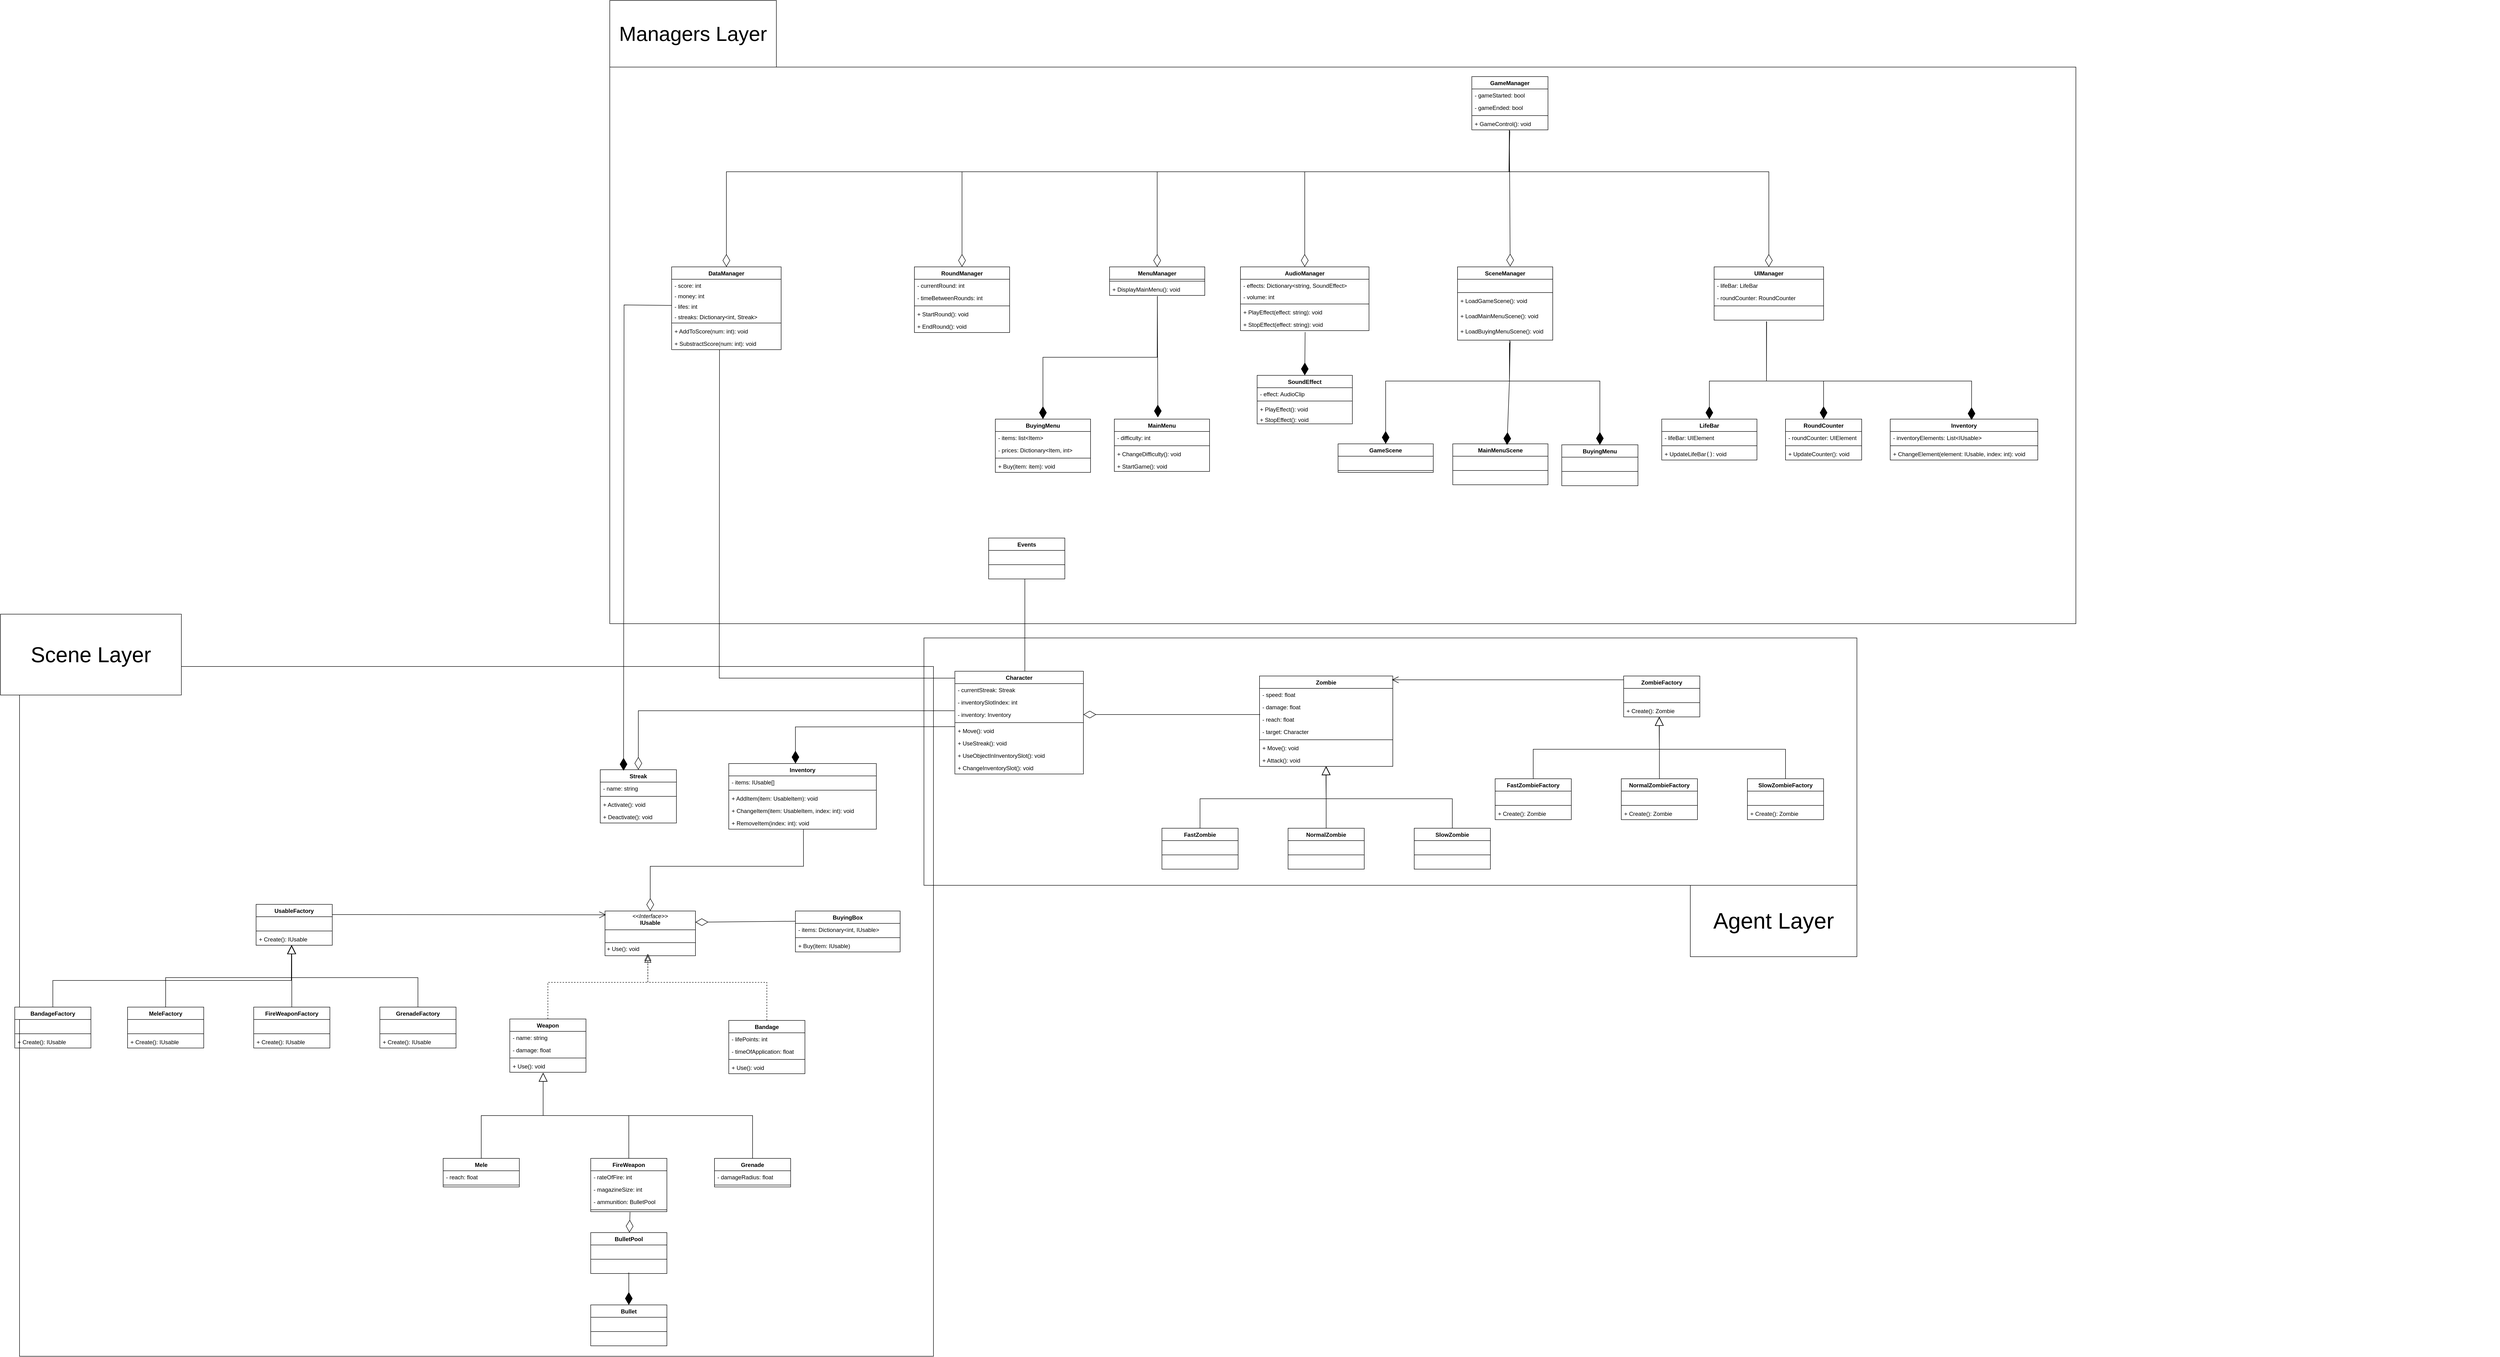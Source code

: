 <mxfile version="24.8.4" pages="2">
  <diagram name="Página-1" id="iKSjRhlMgt6dkSLMM57_">
    <mxGraphModel dx="5185" dy="2962" grid="1" gridSize="10" guides="1" tooltips="1" connect="1" arrows="1" fold="1" page="1" pageScale="1" pageWidth="827" pageHeight="1169" math="0" shadow="0">
      <root>
        <mxCell id="0" />
        <mxCell id="1" parent="0" />
        <mxCell id="gM7g5B77rl16IZiT8smw-1" value="" style="rounded=0;whiteSpace=wrap;html=1;fillColor=none;" parent="1" vertex="1">
          <mxGeometry x="-2450" y="-2060" width="3080" height="1170" as="geometry" />
        </mxCell>
        <mxCell id="HVP9AXq3dZw7I8Vz9-Ot-1" value="" style="rounded=0;whiteSpace=wrap;html=1;fillColor=none;" parent="1" vertex="1">
          <mxGeometry x="-1790" y="-860" width="1960" height="520" as="geometry" />
        </mxCell>
        <mxCell id="cNMMIMQozod3h7yT0_km-2" value="" style="rounded=0;whiteSpace=wrap;html=1;fillColor=none;" parent="1" vertex="1">
          <mxGeometry x="-3690" y="-800" width="1920" height="1450" as="geometry" />
        </mxCell>
        <mxCell id="2slCQSLHDQgjfuNDC_8N-24" value="MainMenuScene" style="swimlane;fontStyle=1;align=center;verticalAlign=top;childLayout=stackLayout;horizontal=1;startSize=26;horizontalStack=0;resizeParent=1;resizeParentMax=0;resizeLast=0;collapsible=1;marginBottom=0;whiteSpace=wrap;html=1;" parent="1" vertex="1">
          <mxGeometry x="-679" y="-1268" width="200" height="86" as="geometry" />
        </mxCell>
        <mxCell id="2slCQSLHDQgjfuNDC_8N-25" value="&amp;nbsp;" style="text;align=left;verticalAlign=top;spacingLeft=4;spacingRight=4;overflow=hidden;rotatable=0;points=[[0,0.5],[1,0.5]];portConstraint=eastwest;whiteSpace=wrap;html=1;" parent="2slCQSLHDQgjfuNDC_8N-24" vertex="1">
          <mxGeometry y="26" width="200" height="26" as="geometry" />
        </mxCell>
        <mxCell id="2slCQSLHDQgjfuNDC_8N-26" value="" style="line;strokeWidth=1;align=left;verticalAlign=middle;spacingTop=-1;spacingLeft=3;spacingRight=3;rotatable=0;labelPosition=right;points=[];portConstraint=eastwest;" parent="2slCQSLHDQgjfuNDC_8N-24" vertex="1">
          <mxGeometry y="52" width="200" height="8" as="geometry" />
        </mxCell>
        <mxCell id="2slCQSLHDQgjfuNDC_8N-27" value="&amp;nbsp;" style="text;align=left;verticalAlign=top;spacingLeft=4;spacingRight=4;overflow=hidden;rotatable=0;points=[[0,0.5],[1,0.5]];portConstraint=eastwest;whiteSpace=wrap;html=1;" parent="2slCQSLHDQgjfuNDC_8N-24" vertex="1">
          <mxGeometry y="60" width="200" height="26" as="geometry" />
        </mxCell>
        <mxCell id="2slCQSLHDQgjfuNDC_8N-43" value="Zombie" style="swimlane;fontStyle=1;align=center;verticalAlign=top;childLayout=stackLayout;horizontal=1;startSize=26;horizontalStack=0;resizeParent=1;resizeParentMax=0;resizeLast=0;collapsible=1;marginBottom=0;whiteSpace=wrap;html=1;" parent="1" vertex="1">
          <mxGeometry x="-1085" y="-780" width="280" height="190" as="geometry" />
        </mxCell>
        <mxCell id="2slCQSLHDQgjfuNDC_8N-46" value="- speed: float" style="text;strokeColor=none;fillColor=none;align=left;verticalAlign=top;spacingLeft=4;spacingRight=4;overflow=hidden;rotatable=0;points=[[0,0.5],[1,0.5]];portConstraint=eastwest;whiteSpace=wrap;html=1;" parent="2slCQSLHDQgjfuNDC_8N-43" vertex="1">
          <mxGeometry y="26" width="280" height="26" as="geometry" />
        </mxCell>
        <mxCell id="2slCQSLHDQgjfuNDC_8N-47" value="- damage: float" style="text;strokeColor=none;fillColor=none;align=left;verticalAlign=top;spacingLeft=4;spacingRight=4;overflow=hidden;rotatable=0;points=[[0,0.5],[1,0.5]];portConstraint=eastwest;whiteSpace=wrap;html=1;" parent="2slCQSLHDQgjfuNDC_8N-43" vertex="1">
          <mxGeometry y="52" width="280" height="26" as="geometry" />
        </mxCell>
        <mxCell id="8k2Pc5pUtuCXpaYMIEOF-83" value="- reach: float" style="text;strokeColor=none;fillColor=none;align=left;verticalAlign=top;spacingLeft=4;spacingRight=4;overflow=hidden;rotatable=0;points=[[0,0.5],[1,0.5]];portConstraint=eastwest;whiteSpace=wrap;html=1;" parent="2slCQSLHDQgjfuNDC_8N-43" vertex="1">
          <mxGeometry y="78" width="280" height="26" as="geometry" />
        </mxCell>
        <mxCell id="2slCQSLHDQgjfuNDC_8N-48" value="- target: Character" style="text;strokeColor=none;fillColor=none;align=left;verticalAlign=top;spacingLeft=4;spacingRight=4;overflow=hidden;rotatable=0;points=[[0,0.5],[1,0.5]];portConstraint=eastwest;whiteSpace=wrap;html=1;" parent="2slCQSLHDQgjfuNDC_8N-43" vertex="1">
          <mxGeometry y="104" width="280" height="26" as="geometry" />
        </mxCell>
        <mxCell id="2slCQSLHDQgjfuNDC_8N-49" value="" style="line;strokeWidth=1;fillColor=none;align=left;verticalAlign=middle;spacingTop=-1;spacingLeft=3;spacingRight=3;rotatable=0;labelPosition=right;points=[];portConstraint=eastwest;strokeColor=inherit;" parent="2slCQSLHDQgjfuNDC_8N-43" vertex="1">
          <mxGeometry y="130" width="280" height="8" as="geometry" />
        </mxCell>
        <mxCell id="2slCQSLHDQgjfuNDC_8N-50" value="+ Move(): void" style="text;strokeColor=none;fillColor=none;align=left;verticalAlign=top;spacingLeft=4;spacingRight=4;overflow=hidden;rotatable=0;points=[[0,0.5],[1,0.5]];portConstraint=eastwest;whiteSpace=wrap;html=1;" parent="2slCQSLHDQgjfuNDC_8N-43" vertex="1">
          <mxGeometry y="138" width="280" height="26" as="geometry" />
        </mxCell>
        <mxCell id="2slCQSLHDQgjfuNDC_8N-51" value="+ Attack(): void" style="text;strokeColor=none;fillColor=none;align=left;verticalAlign=top;spacingLeft=4;spacingRight=4;overflow=hidden;rotatable=0;points=[[0,0.5],[1,0.5]];portConstraint=eastwest;whiteSpace=wrap;html=1;" parent="2slCQSLHDQgjfuNDC_8N-43" vertex="1">
          <mxGeometry y="164" width="280" height="26" as="geometry" />
        </mxCell>
        <mxCell id="2slCQSLHDQgjfuNDC_8N-55" value="Character" style="swimlane;fontStyle=1;align=center;verticalAlign=top;childLayout=stackLayout;horizontal=1;startSize=26;horizontalStack=0;resizeParent=1;resizeParentMax=0;resizeLast=0;collapsible=1;marginBottom=0;whiteSpace=wrap;html=1;" parent="1" vertex="1">
          <mxGeometry x="-1725" y="-790" width="270" height="216" as="geometry" />
        </mxCell>
        <mxCell id="cXlB0_4ERz2xuSU3Jk94-81" value="" style="endArrow=none;html=1;edgeStyle=orthogonalEdgeStyle;rounded=0;entryX=0.469;entryY=1.021;entryDx=0;entryDy=0;entryPerimeter=0;" parent="2slCQSLHDQgjfuNDC_8N-55" target="cXlB0_4ERz2xuSU3Jk94-4" edge="1">
          <mxGeometry relative="1" as="geometry">
            <mxPoint x="135" as="sourcePoint" />
            <mxPoint x="165" y="-170" as="targetPoint" />
            <Array as="points">
              <mxPoint x="147" />
              <mxPoint x="147" y="-194" />
            </Array>
          </mxGeometry>
        </mxCell>
        <mxCell id="8k2Pc5pUtuCXpaYMIEOF-15" value="- currentStreak: Streak" style="text;strokeColor=none;fillColor=none;align=left;verticalAlign=top;spacingLeft=4;spacingRight=4;overflow=hidden;rotatable=0;points=[[0,0.5],[1,0.5]];portConstraint=eastwest;whiteSpace=wrap;html=1;" parent="2slCQSLHDQgjfuNDC_8N-55" vertex="1">
          <mxGeometry y="26" width="270" height="26" as="geometry" />
        </mxCell>
        <mxCell id="8k2Pc5pUtuCXpaYMIEOF-20" value="- inventorySlotIndex: int" style="text;strokeColor=none;fillColor=none;align=left;verticalAlign=top;spacingLeft=4;spacingRight=4;overflow=hidden;rotatable=0;points=[[0,0.5],[1,0.5]];portConstraint=eastwest;whiteSpace=wrap;html=1;" parent="2slCQSLHDQgjfuNDC_8N-55" vertex="1">
          <mxGeometry y="52" width="270" height="26" as="geometry" />
        </mxCell>
        <mxCell id="8k2Pc5pUtuCXpaYMIEOF-21" value="- inventory: Inventory" style="text;strokeColor=none;fillColor=none;align=left;verticalAlign=top;spacingLeft=4;spacingRight=4;overflow=hidden;rotatable=0;points=[[0,0.5],[1,0.5]];portConstraint=eastwest;whiteSpace=wrap;html=1;" parent="2slCQSLHDQgjfuNDC_8N-55" vertex="1">
          <mxGeometry y="78" width="270" height="26" as="geometry" />
        </mxCell>
        <mxCell id="2slCQSLHDQgjfuNDC_8N-61" value="" style="line;strokeWidth=1;fillColor=none;align=left;verticalAlign=middle;spacingTop=-1;spacingLeft=3;spacingRight=3;rotatable=0;labelPosition=right;points=[];portConstraint=eastwest;strokeColor=inherit;" parent="2slCQSLHDQgjfuNDC_8N-55" vertex="1">
          <mxGeometry y="104" width="270" height="8" as="geometry" />
        </mxCell>
        <mxCell id="2slCQSLHDQgjfuNDC_8N-62" value="+ Move(): void" style="text;strokeColor=none;fillColor=none;align=left;verticalAlign=top;spacingLeft=4;spacingRight=4;overflow=hidden;rotatable=0;points=[[0,0.5],[1,0.5]];portConstraint=eastwest;whiteSpace=wrap;html=1;" parent="2slCQSLHDQgjfuNDC_8N-55" vertex="1">
          <mxGeometry y="112" width="270" height="26" as="geometry" />
        </mxCell>
        <mxCell id="2slCQSLHDQgjfuNDC_8N-63" value="+ UseStreak(): void" style="text;strokeColor=none;fillColor=none;align=left;verticalAlign=top;spacingLeft=4;spacingRight=4;overflow=hidden;rotatable=0;points=[[0,0.5],[1,0.5]];portConstraint=eastwest;whiteSpace=wrap;html=1;" parent="2slCQSLHDQgjfuNDC_8N-55" vertex="1">
          <mxGeometry y="138" width="270" height="26" as="geometry" />
        </mxCell>
        <mxCell id="8k2Pc5pUtuCXpaYMIEOF-17" value="+ UseObjectInInventorySlot(): void" style="text;strokeColor=none;fillColor=none;align=left;verticalAlign=top;spacingLeft=4;spacingRight=4;overflow=hidden;rotatable=0;points=[[0,0.5],[1,0.5]];portConstraint=eastwest;whiteSpace=wrap;html=1;" parent="2slCQSLHDQgjfuNDC_8N-55" vertex="1">
          <mxGeometry y="164" width="270" height="26" as="geometry" />
        </mxCell>
        <mxCell id="8k2Pc5pUtuCXpaYMIEOF-19" value="+ ChangeInventorySlot(): void" style="text;strokeColor=none;fillColor=none;align=left;verticalAlign=top;spacingLeft=4;spacingRight=4;overflow=hidden;rotatable=0;points=[[0,0.5],[1,0.5]];portConstraint=eastwest;whiteSpace=wrap;html=1;" parent="2slCQSLHDQgjfuNDC_8N-55" vertex="1">
          <mxGeometry y="190" width="270" height="26" as="geometry" />
        </mxCell>
        <mxCell id="2slCQSLHDQgjfuNDC_8N-70" value="LifeBar" style="swimlane;fontStyle=1;align=center;verticalAlign=top;childLayout=stackLayout;horizontal=1;startSize=26;horizontalStack=0;resizeParent=1;resizeParentMax=0;resizeLast=0;collapsible=1;marginBottom=0;whiteSpace=wrap;html=1;" parent="1" vertex="1">
          <mxGeometry x="-240" y="-1320" width="200" height="86" as="geometry" />
        </mxCell>
        <mxCell id="2slCQSLHDQgjfuNDC_8N-71" value="- lifeBar: UIElement" style="text;align=left;verticalAlign=top;spacingLeft=4;spacingRight=4;overflow=hidden;rotatable=0;points=[[0,0.5],[1,0.5]];portConstraint=eastwest;whiteSpace=wrap;html=1;" parent="2slCQSLHDQgjfuNDC_8N-70" vertex="1">
          <mxGeometry y="26" width="200" height="26" as="geometry" />
        </mxCell>
        <mxCell id="2slCQSLHDQgjfuNDC_8N-75" value="" style="line;strokeWidth=1;align=left;verticalAlign=middle;spacingTop=-1;spacingLeft=3;spacingRight=3;rotatable=0;labelPosition=right;points=[];portConstraint=eastwest;" parent="2slCQSLHDQgjfuNDC_8N-70" vertex="1">
          <mxGeometry y="52" width="200" height="8" as="geometry" />
        </mxCell>
        <mxCell id="2slCQSLHDQgjfuNDC_8N-77" value="+ UpdateLifeBar&lt;code&gt;()&lt;/code&gt;: void&lt;div&gt;&lt;br&gt;&lt;/div&gt;" style="text;align=left;verticalAlign=top;spacingLeft=4;spacingRight=4;overflow=hidden;rotatable=0;points=[[0,0.5],[1,0.5]];portConstraint=eastwest;whiteSpace=wrap;html=1;" parent="2slCQSLHDQgjfuNDC_8N-70" vertex="1">
          <mxGeometry y="60" width="200" height="26" as="geometry" />
        </mxCell>
        <mxCell id="2slCQSLHDQgjfuNDC_8N-114" value="SceneManager" style="swimlane;fontStyle=1;align=center;verticalAlign=top;childLayout=stackLayout;horizontal=1;startSize=26;horizontalStack=0;resizeParent=1;resizeParentMax=0;resizeLast=0;collapsible=1;marginBottom=0;whiteSpace=wrap;html=1;" parent="1" vertex="1">
          <mxGeometry x="-669" y="-1640" width="200" height="154" as="geometry" />
        </mxCell>
        <mxCell id="2slCQSLHDQgjfuNDC_8N-115" value="&amp;nbsp;" style="text;align=left;verticalAlign=top;spacingLeft=4;spacingRight=4;overflow=hidden;rotatable=0;points=[[0,0.5],[1,0.5]];portConstraint=eastwest;whiteSpace=wrap;html=1;" parent="2slCQSLHDQgjfuNDC_8N-114" vertex="1">
          <mxGeometry y="26" width="200" height="24" as="geometry" />
        </mxCell>
        <mxCell id="2slCQSLHDQgjfuNDC_8N-116" value="" style="line;strokeWidth=1;align=left;verticalAlign=middle;spacingTop=-1;spacingLeft=3;spacingRight=3;rotatable=0;labelPosition=right;points=[];portConstraint=eastwest;" parent="2slCQSLHDQgjfuNDC_8N-114" vertex="1">
          <mxGeometry y="50" width="200" height="8" as="geometry" />
        </mxCell>
        <mxCell id="2slCQSLHDQgjfuNDC_8N-118" value="+ LoadGameScene(): void" style="text;align=left;verticalAlign=top;spacingLeft=4;spacingRight=4;overflow=hidden;rotatable=0;points=[[0,0.5],[1,0.5]];portConstraint=eastwest;whiteSpace=wrap;html=1;" parent="2slCQSLHDQgjfuNDC_8N-114" vertex="1">
          <mxGeometry y="58" width="200" height="32" as="geometry" />
        </mxCell>
        <mxCell id="8k2Pc5pUtuCXpaYMIEOF-2" value="+ LoadMainMenuScene(): void" style="text;align=left;verticalAlign=top;spacingLeft=4;spacingRight=4;overflow=hidden;rotatable=0;points=[[0,0.5],[1,0.5]];portConstraint=eastwest;whiteSpace=wrap;html=1;" parent="2slCQSLHDQgjfuNDC_8N-114" vertex="1">
          <mxGeometry y="90" width="200" height="32" as="geometry" />
        </mxCell>
        <mxCell id="8k2Pc5pUtuCXpaYMIEOF-3" value="+ LoadBuyingMenuScene(): void" style="text;align=left;verticalAlign=top;spacingLeft=4;spacingRight=4;overflow=hidden;rotatable=0;points=[[0,0.5],[1,0.5]];portConstraint=eastwest;whiteSpace=wrap;html=1;" parent="2slCQSLHDQgjfuNDC_8N-114" vertex="1">
          <mxGeometry y="122" width="200" height="32" as="geometry" />
        </mxCell>
        <mxCell id="2slCQSLHDQgjfuNDC_8N-121" value="AudioManager" style="swimlane;fontStyle=1;align=center;verticalAlign=top;childLayout=stackLayout;horizontal=1;startSize=26;horizontalStack=0;resizeParent=1;resizeParentMax=0;resizeLast=0;collapsible=1;marginBottom=0;whiteSpace=wrap;html=1;" parent="1" vertex="1">
          <mxGeometry x="-1125" y="-1640" width="270" height="134" as="geometry" />
        </mxCell>
        <mxCell id="2slCQSLHDQgjfuNDC_8N-123" value="- effects: Dictionary&amp;lt;string, SoundEffect&amp;gt;" style="text;align=left;verticalAlign=top;spacingLeft=4;spacingRight=4;overflow=hidden;rotatable=0;points=[[0,0.5],[1,0.5]];portConstraint=eastwest;whiteSpace=wrap;html=1;" parent="2slCQSLHDQgjfuNDC_8N-121" vertex="1">
          <mxGeometry y="26" width="270" height="24" as="geometry" />
        </mxCell>
        <mxCell id="2slCQSLHDQgjfuNDC_8N-124" value="- volume: int" style="text;align=left;verticalAlign=top;spacingLeft=4;spacingRight=4;overflow=hidden;rotatable=0;points=[[0,0.5],[1,0.5]];portConstraint=eastwest;whiteSpace=wrap;html=1;" parent="2slCQSLHDQgjfuNDC_8N-121" vertex="1">
          <mxGeometry y="50" width="270" height="24" as="geometry" />
        </mxCell>
        <mxCell id="2slCQSLHDQgjfuNDC_8N-125" value="" style="line;strokeWidth=1;align=left;verticalAlign=middle;spacingTop=-1;spacingLeft=3;spacingRight=3;rotatable=0;labelPosition=right;points=[];portConstraint=eastwest;" parent="2slCQSLHDQgjfuNDC_8N-121" vertex="1">
          <mxGeometry y="74" width="270" height="8" as="geometry" />
        </mxCell>
        <mxCell id="2slCQSLHDQgjfuNDC_8N-128" value="+ PlayEffect(effect: string): void" style="text;align=left;verticalAlign=top;spacingLeft=4;spacingRight=4;overflow=hidden;rotatable=0;points=[[0,0.5],[1,0.5]];portConstraint=eastwest;whiteSpace=wrap;html=1;" parent="2slCQSLHDQgjfuNDC_8N-121" vertex="1">
          <mxGeometry y="82" width="270" height="26" as="geometry" />
        </mxCell>
        <mxCell id="2slCQSLHDQgjfuNDC_8N-129" value="+ StopEffect(effect: string): void" style="text;align=left;verticalAlign=top;spacingLeft=4;spacingRight=4;overflow=hidden;rotatable=0;points=[[0,0.5],[1,0.5]];portConstraint=eastwest;whiteSpace=wrap;html=1;" parent="2slCQSLHDQgjfuNDC_8N-121" vertex="1">
          <mxGeometry y="108" width="270" height="26" as="geometry" />
        </mxCell>
        <mxCell id="2slCQSLHDQgjfuNDC_8N-135" value="MainMenu" style="swimlane;fontStyle=1;align=center;verticalAlign=top;childLayout=stackLayout;horizontal=1;startSize=26;horizontalStack=0;resizeParent=1;resizeParentMax=0;resizeLast=0;collapsible=1;marginBottom=0;whiteSpace=wrap;html=1;" parent="1" vertex="1">
          <mxGeometry x="-1390" y="-1320" width="200" height="110" as="geometry" />
        </mxCell>
        <mxCell id="2slCQSLHDQgjfuNDC_8N-136" value="- difficulty: int" style="text;align=left;verticalAlign=top;spacingLeft=4;spacingRight=4;overflow=hidden;rotatable=0;points=[[0,0.5],[1,0.5]];portConstraint=eastwest;whiteSpace=wrap;html=1;" parent="2slCQSLHDQgjfuNDC_8N-135" vertex="1">
          <mxGeometry y="26" width="200" height="26" as="geometry" />
        </mxCell>
        <mxCell id="2slCQSLHDQgjfuNDC_8N-137" value="" style="line;strokeWidth=1;align=left;verticalAlign=middle;spacingTop=-1;spacingLeft=3;spacingRight=3;rotatable=0;labelPosition=right;points=[];portConstraint=eastwest;" parent="2slCQSLHDQgjfuNDC_8N-135" vertex="1">
          <mxGeometry y="52" width="200" height="8" as="geometry" />
        </mxCell>
        <mxCell id="2slCQSLHDQgjfuNDC_8N-138" value="+ ChangeDifficulty(): void" style="text;align=left;verticalAlign=top;spacingLeft=4;spacingRight=4;overflow=hidden;rotatable=0;points=[[0,0.5],[1,0.5]];portConstraint=eastwest;whiteSpace=wrap;html=1;" parent="2slCQSLHDQgjfuNDC_8N-135" vertex="1">
          <mxGeometry y="60" width="200" height="26" as="geometry" />
        </mxCell>
        <mxCell id="2slCQSLHDQgjfuNDC_8N-139" value="+ StartGame(): void" style="text;align=left;verticalAlign=top;spacingLeft=4;spacingRight=4;overflow=hidden;rotatable=0;points=[[0,0.5],[1,0.5]];portConstraint=eastwest;whiteSpace=wrap;html=1;" parent="2slCQSLHDQgjfuNDC_8N-135" vertex="1">
          <mxGeometry y="86" width="200" height="24" as="geometry" />
        </mxCell>
        <mxCell id="2slCQSLHDQgjfuNDC_8N-141" value="GameScene" style="swimlane;fontStyle=1;align=center;verticalAlign=top;childLayout=stackLayout;horizontal=1;startSize=26;horizontalStack=0;resizeParent=1;resizeParentMax=0;resizeLast=0;collapsible=1;marginBottom=0;whiteSpace=wrap;html=1;" parent="1" vertex="1">
          <mxGeometry x="-920" y="-1268" width="200" height="60" as="geometry" />
        </mxCell>
        <mxCell id="2slCQSLHDQgjfuNDC_8N-142" value="&amp;nbsp;" style="text;align=left;verticalAlign=top;spacingLeft=4;spacingRight=4;overflow=hidden;rotatable=0;points=[[0,0.5],[1,0.5]];portConstraint=eastwest;whiteSpace=wrap;html=1;" parent="2slCQSLHDQgjfuNDC_8N-141" vertex="1">
          <mxGeometry y="26" width="200" height="26" as="geometry" />
        </mxCell>
        <mxCell id="2slCQSLHDQgjfuNDC_8N-143" value="" style="line;strokeWidth=1;align=left;verticalAlign=middle;spacingTop=-1;spacingLeft=3;spacingRight=3;rotatable=0;labelPosition=right;points=[];portConstraint=eastwest;" parent="2slCQSLHDQgjfuNDC_8N-141" vertex="1">
          <mxGeometry y="52" width="200" height="8" as="geometry" />
        </mxCell>
        <mxCell id="2slCQSLHDQgjfuNDC_8N-222" value="" style="endArrow=diamondThin;endFill=1;endSize=24;html=1;rounded=0;exitX=0.502;exitY=1.052;exitDx=0;exitDy=0;exitPerimeter=0;entryX=0.457;entryY=-0.032;entryDx=0;entryDy=0;entryPerimeter=0;" parent="1" source="2slCQSLHDQgjfuNDC_8N-247" target="2slCQSLHDQgjfuNDC_8N-135" edge="1">
          <mxGeometry width="160" relative="1" as="geometry">
            <mxPoint x="-1298.8" y="-1556.548" as="sourcePoint" />
            <mxPoint x="-1830" y="-1220" as="targetPoint" />
          </mxGeometry>
        </mxCell>
        <mxCell id="2slCQSLHDQgjfuNDC_8N-223" value="" style="endArrow=diamondThin;endFill=1;endSize=24;html=1;rounded=0;entryX=0.5;entryY=0;entryDx=0;entryDy=0;exitX=0.503;exitY=1.115;exitDx=0;exitDy=0;exitPerimeter=0;" parent="1" source="2slCQSLHDQgjfuNDC_8N-129" target="2slCQSLHDQgjfuNDC_8N-258" edge="1">
          <mxGeometry width="160" relative="1" as="geometry">
            <mxPoint x="-993" y="-1437" as="sourcePoint" />
            <mxPoint x="-990" y="-1320" as="targetPoint" />
          </mxGeometry>
        </mxCell>
        <mxCell id="2slCQSLHDQgjfuNDC_8N-224" value="" style="endArrow=diamondThin;endFill=1;endSize=24;html=1;rounded=0;exitX=0.553;exitY=1.068;exitDx=0;exitDy=0;exitPerimeter=0;entryX=0.5;entryY=0;entryDx=0;entryDy=0;" parent="1" source="8k2Pc5pUtuCXpaYMIEOF-3" target="2slCQSLHDQgjfuNDC_8N-141" edge="1">
          <mxGeometry width="160" relative="1" as="geometry">
            <mxPoint x="-561" y="-1533.584" as="sourcePoint" />
            <mxPoint x="-220" y="-1390" as="targetPoint" />
            <Array as="points">
              <mxPoint x="-560" y="-1400" />
              <mxPoint x="-820" y="-1400" />
            </Array>
          </mxGeometry>
        </mxCell>
        <mxCell id="2slCQSLHDQgjfuNDC_8N-225" value="" style="endArrow=diamondThin;endFill=1;endSize=24;html=1;rounded=0;entryX=0.57;entryY=0.027;entryDx=0;entryDy=0;entryPerimeter=0;" parent="1" target="2slCQSLHDQgjfuNDC_8N-24" edge="1">
          <mxGeometry width="160" relative="1" as="geometry">
            <mxPoint x="-560" y="-1480" as="sourcePoint" />
            <mxPoint x="-680" y="-1230" as="targetPoint" />
            <Array as="points">
              <mxPoint x="-560" y="-1400" />
            </Array>
          </mxGeometry>
        </mxCell>
        <mxCell id="2slCQSLHDQgjfuNDC_8N-226" value="" style="endArrow=diamondThin;endFill=1;endSize=24;html=1;rounded=0;exitX=0.478;exitY=1.094;exitDx=0;exitDy=0;exitPerimeter=0;entryX=0.5;entryY=0;entryDx=0;entryDy=0;" parent="1" source="2slCQSLHDQgjfuNDC_8N-272" target="2slCQSLHDQgjfuNDC_8N-70" edge="1">
          <mxGeometry width="160" relative="1" as="geometry">
            <mxPoint x="-15.46" y="-1449.246" as="sourcePoint" />
            <mxPoint x="-144" y="-1208" as="targetPoint" />
            <Array as="points">
              <mxPoint x="-20" y="-1400" />
              <mxPoint x="-140" y="-1400" />
            </Array>
          </mxGeometry>
        </mxCell>
        <mxCell id="2slCQSLHDQgjfuNDC_8N-227" value="" style="endArrow=diamondThin;endFill=1;endSize=24;html=1;rounded=0;exitX=0.48;exitY=1.112;exitDx=0;exitDy=0;exitPerimeter=0;entryX=0.5;entryY=0;entryDx=0;entryDy=0;" parent="1" source="2slCQSLHDQgjfuNDC_8N-272" target="2slCQSLHDQgjfuNDC_8N-275" edge="1">
          <mxGeometry width="160" relative="1" as="geometry">
            <mxPoint x="-19.14" y="-1471.814" as="sourcePoint" />
            <mxPoint x="100" y="-1320" as="targetPoint" />
            <Array as="points">
              <mxPoint x="-20" y="-1400" />
              <mxPoint x="100" y="-1400" />
            </Array>
          </mxGeometry>
        </mxCell>
        <mxCell id="2slCQSLHDQgjfuNDC_8N-230" value="&amp;nbsp;" style="text;strokeColor=none;fillColor=none;align=left;verticalAlign=top;spacingLeft=4;spacingRight=4;overflow=hidden;rotatable=0;points=[[0,0.5],[1,0.5]];portConstraint=eastwest;whiteSpace=wrap;html=1;" parent="1" vertex="1">
          <mxGeometry x="1290" y="-1136" width="230" height="26" as="geometry" />
        </mxCell>
        <mxCell id="2slCQSLHDQgjfuNDC_8N-233" value="" style="endArrow=diamondThin;endFill=0;endSize=24;html=1;rounded=0;exitX=0.493;exitY=1.011;exitDx=0;exitDy=0;exitPerimeter=0;entryX=0.5;entryY=0;entryDx=0;entryDy=0;" parent="1" source="2slCQSLHDQgjfuNDC_8N-284" target="2slCQSLHDQgjfuNDC_8N-250" edge="1">
          <mxGeometry width="160" relative="1" as="geometry">
            <mxPoint x="-561.2" y="-1919.752" as="sourcePoint" />
            <mxPoint x="-1710" y="-1640" as="targetPoint" />
            <Array as="points">
              <mxPoint x="-560" y="-1840" />
              <mxPoint x="-1710" y="-1840" />
            </Array>
          </mxGeometry>
        </mxCell>
        <mxCell id="2slCQSLHDQgjfuNDC_8N-234" value="" style="endArrow=diamondThin;endFill=0;endSize=24;html=1;rounded=0;exitX=0.493;exitY=0.997;exitDx=0;exitDy=0;exitPerimeter=0;entryX=0.5;entryY=0;entryDx=0;entryDy=0;" parent="1" source="2slCQSLHDQgjfuNDC_8N-284" target="2slCQSLHDQgjfuNDC_8N-242" edge="1">
          <mxGeometry width="160" relative="1" as="geometry">
            <mxPoint x="-560.8" y="-1919.442" as="sourcePoint" />
            <mxPoint x="-1300" y="-1640" as="targetPoint" />
            <Array as="points">
              <mxPoint x="-561" y="-1840" />
              <mxPoint x="-1300" y="-1840" />
            </Array>
          </mxGeometry>
        </mxCell>
        <mxCell id="2slCQSLHDQgjfuNDC_8N-235" value="" style="endArrow=diamondThin;endFill=0;endSize=24;html=1;rounded=0;exitX=0.494;exitY=1.015;exitDx=0;exitDy=0;exitPerimeter=0;entryX=0.5;entryY=0;entryDx=0;entryDy=0;" parent="1" source="2slCQSLHDQgjfuNDC_8N-284" target="2slCQSLHDQgjfuNDC_8N-121" edge="1">
          <mxGeometry width="160" relative="1" as="geometry">
            <mxPoint x="-560.8" y="-1919.442" as="sourcePoint" />
            <mxPoint x="-991" y="-1460" as="targetPoint" />
            <Array as="points">
              <mxPoint x="-560" y="-1840" />
              <mxPoint x="-990" y="-1840" />
            </Array>
          </mxGeometry>
        </mxCell>
        <mxCell id="2slCQSLHDQgjfuNDC_8N-236" value="" style="endArrow=diamondThin;endFill=0;endSize=24;html=1;rounded=0;exitX=0.493;exitY=1.011;exitDx=0;exitDy=0;exitPerimeter=0;entryX=0.553;entryY=-0.005;entryDx=0;entryDy=0;entryPerimeter=0;" parent="1" source="2slCQSLHDQgjfuNDC_8N-284" target="2slCQSLHDQgjfuNDC_8N-114" edge="1">
          <mxGeometry width="160" relative="1" as="geometry">
            <mxPoint x="-561" y="-1918.512" as="sourcePoint" />
            <mxPoint x="-530" y="-1540" as="targetPoint" />
          </mxGeometry>
        </mxCell>
        <mxCell id="2slCQSLHDQgjfuNDC_8N-237" value="" style="endArrow=diamondThin;endFill=0;endSize=24;html=1;rounded=0;exitX=0.493;exitY=1.001;exitDx=0;exitDy=0;exitPerimeter=0;entryX=0.5;entryY=0;entryDx=0;entryDy=0;" parent="1" source="2slCQSLHDQgjfuNDC_8N-284" target="2slCQSLHDQgjfuNDC_8N-267" edge="1">
          <mxGeometry width="160" relative="1" as="geometry">
            <mxPoint x="-560.8" y="-1919.442" as="sourcePoint" />
            <mxPoint x="-20" y="-1640" as="targetPoint" />
            <Array as="points">
              <mxPoint x="-560" y="-1840" />
              <mxPoint x="-15" y="-1840" />
            </Array>
          </mxGeometry>
        </mxCell>
        <mxCell id="2slCQSLHDQgjfuNDC_8N-242" value="MenuManager" style="swimlane;fontStyle=1;align=center;verticalAlign=top;childLayout=stackLayout;horizontal=1;startSize=26;horizontalStack=0;resizeParent=1;resizeParentMax=0;resizeLast=0;collapsible=1;marginBottom=0;whiteSpace=wrap;html=1;" parent="1" vertex="1">
          <mxGeometry x="-1400" y="-1640" width="200" height="60" as="geometry" />
        </mxCell>
        <mxCell id="2slCQSLHDQgjfuNDC_8N-246" value="" style="line;strokeWidth=1;align=left;verticalAlign=middle;spacingTop=-1;spacingLeft=3;spacingRight=3;rotatable=0;labelPosition=right;points=[];portConstraint=eastwest;" parent="2slCQSLHDQgjfuNDC_8N-242" vertex="1">
          <mxGeometry y="26" width="200" height="8" as="geometry" />
        </mxCell>
        <mxCell id="2slCQSLHDQgjfuNDC_8N-247" value="+ DisplayMainMenu(): void" style="text;align=left;verticalAlign=top;spacingLeft=4;spacingRight=4;overflow=hidden;rotatable=0;points=[[0,0.5],[1,0.5]];portConstraint=eastwest;whiteSpace=wrap;html=1;" parent="2slCQSLHDQgjfuNDC_8N-242" vertex="1">
          <mxGeometry y="34" width="200" height="26" as="geometry" />
        </mxCell>
        <mxCell id="2slCQSLHDQgjfuNDC_8N-250" value="RoundManager" style="swimlane;fontStyle=1;align=center;verticalAlign=top;childLayout=stackLayout;horizontal=1;startSize=26;horizontalStack=0;resizeParent=1;resizeParentMax=0;resizeLast=0;collapsible=1;marginBottom=0;whiteSpace=wrap;html=1;" parent="1" vertex="1">
          <mxGeometry x="-1810" y="-1640" width="200" height="138" as="geometry" />
        </mxCell>
        <mxCell id="2slCQSLHDQgjfuNDC_8N-251" value="- currentRound: int" style="text;align=left;verticalAlign=top;spacingLeft=4;spacingRight=4;overflow=hidden;rotatable=0;points=[[0,0.5],[1,0.5]];portConstraint=eastwest;whiteSpace=wrap;html=1;" parent="2slCQSLHDQgjfuNDC_8N-250" vertex="1">
          <mxGeometry y="26" width="200" height="26" as="geometry" />
        </mxCell>
        <mxCell id="2slCQSLHDQgjfuNDC_8N-252" value="- timeBetweenRounds: int" style="text;align=left;verticalAlign=top;spacingLeft=4;spacingRight=4;overflow=hidden;rotatable=0;points=[[0,0.5],[1,0.5]];portConstraint=eastwest;whiteSpace=wrap;html=1;" parent="2slCQSLHDQgjfuNDC_8N-250" vertex="1">
          <mxGeometry y="52" width="200" height="26" as="geometry" />
        </mxCell>
        <mxCell id="2slCQSLHDQgjfuNDC_8N-254" value="" style="line;strokeWidth=1;align=left;verticalAlign=middle;spacingTop=-1;spacingLeft=3;spacingRight=3;rotatable=0;labelPosition=right;points=[];portConstraint=eastwest;" parent="2slCQSLHDQgjfuNDC_8N-250" vertex="1">
          <mxGeometry y="78" width="200" height="8" as="geometry" />
        </mxCell>
        <mxCell id="2slCQSLHDQgjfuNDC_8N-255" value="+ StartRound(): void" style="text;align=left;verticalAlign=top;spacingLeft=4;spacingRight=4;overflow=hidden;rotatable=0;points=[[0,0.5],[1,0.5]];portConstraint=eastwest;whiteSpace=wrap;html=1;" parent="2slCQSLHDQgjfuNDC_8N-250" vertex="1">
          <mxGeometry y="86" width="200" height="26" as="geometry" />
        </mxCell>
        <mxCell id="2slCQSLHDQgjfuNDC_8N-256" value="+ EndRound(): void" style="text;align=left;verticalAlign=top;spacingLeft=4;spacingRight=4;overflow=hidden;rotatable=0;points=[[0,0.5],[1,0.5]];portConstraint=eastwest;whiteSpace=wrap;html=1;" parent="2slCQSLHDQgjfuNDC_8N-250" vertex="1">
          <mxGeometry y="112" width="200" height="26" as="geometry" />
        </mxCell>
        <mxCell id="2slCQSLHDQgjfuNDC_8N-258" value="SoundEffect" style="swimlane;fontStyle=1;align=center;verticalAlign=top;childLayout=stackLayout;horizontal=1;startSize=26;horizontalStack=0;resizeParent=1;resizeParentMax=0;resizeLast=0;collapsible=1;marginBottom=0;whiteSpace=wrap;html=1;" parent="1" vertex="1">
          <mxGeometry x="-1090" y="-1412" width="200" height="102" as="geometry" />
        </mxCell>
        <mxCell id="2slCQSLHDQgjfuNDC_8N-259" value="- effect: AudioClip" style="text;align=left;verticalAlign=top;spacingLeft=4;spacingRight=4;overflow=hidden;rotatable=0;points=[[0,0.5],[1,0.5]];portConstraint=eastwest;whiteSpace=wrap;html=1;" parent="2slCQSLHDQgjfuNDC_8N-258" vertex="1">
          <mxGeometry y="26" width="200" height="24" as="geometry" />
        </mxCell>
        <mxCell id="2slCQSLHDQgjfuNDC_8N-262" value="" style="line;strokeWidth=1;align=left;verticalAlign=middle;spacingTop=-1;spacingLeft=3;spacingRight=3;rotatable=0;labelPosition=right;points=[];portConstraint=eastwest;" parent="2slCQSLHDQgjfuNDC_8N-258" vertex="1">
          <mxGeometry y="50" width="200" height="8" as="geometry" />
        </mxCell>
        <mxCell id="2slCQSLHDQgjfuNDC_8N-263" value="+ PlayEffect(): void" style="text;align=left;verticalAlign=top;spacingLeft=4;spacingRight=4;overflow=hidden;rotatable=0;points=[[0,0.5],[1,0.5]];portConstraint=eastwest;whiteSpace=wrap;html=1;" parent="2slCQSLHDQgjfuNDC_8N-258" vertex="1">
          <mxGeometry y="58" width="200" height="22" as="geometry" />
        </mxCell>
        <mxCell id="2slCQSLHDQgjfuNDC_8N-264" value="+ StopEffect(): void" style="text;align=left;verticalAlign=top;spacingLeft=4;spacingRight=4;overflow=hidden;rotatable=0;points=[[0,0.5],[1,0.5]];portConstraint=eastwest;whiteSpace=wrap;html=1;" parent="2slCQSLHDQgjfuNDC_8N-258" vertex="1">
          <mxGeometry y="80" width="200" height="22" as="geometry" />
        </mxCell>
        <mxCell id="2slCQSLHDQgjfuNDC_8N-267" value="UIManager" style="swimlane;fontStyle=1;align=center;verticalAlign=top;childLayout=stackLayout;horizontal=1;startSize=26;horizontalStack=0;resizeParent=1;resizeParentMax=0;resizeLast=0;collapsible=1;marginBottom=0;whiteSpace=wrap;html=1;" parent="1" vertex="1">
          <mxGeometry x="-130" y="-1640" width="230" height="112" as="geometry" />
        </mxCell>
        <mxCell id="2slCQSLHDQgjfuNDC_8N-268" value="- lifeBar: LifeBar" style="text;align=left;verticalAlign=top;spacingLeft=4;spacingRight=4;overflow=hidden;rotatable=0;points=[[0,0.5],[1,0.5]];portConstraint=eastwest;whiteSpace=wrap;html=1;" parent="2slCQSLHDQgjfuNDC_8N-267" vertex="1">
          <mxGeometry y="26" width="230" height="26" as="geometry" />
        </mxCell>
        <mxCell id="2slCQSLHDQgjfuNDC_8N-269" value="- roundCounter: RoundCounter" style="text;align=left;verticalAlign=top;spacingLeft=4;spacingRight=4;overflow=hidden;rotatable=0;points=[[0,0.5],[1,0.5]];portConstraint=eastwest;whiteSpace=wrap;html=1;" parent="2slCQSLHDQgjfuNDC_8N-267" vertex="1">
          <mxGeometry y="52" width="230" height="26" as="geometry" />
        </mxCell>
        <mxCell id="2slCQSLHDQgjfuNDC_8N-271" value="" style="line;strokeWidth=1;align=left;verticalAlign=middle;spacingTop=-1;spacingLeft=3;spacingRight=3;rotatable=0;labelPosition=right;points=[];portConstraint=eastwest;" parent="2slCQSLHDQgjfuNDC_8N-267" vertex="1">
          <mxGeometry y="78" width="230" height="8" as="geometry" />
        </mxCell>
        <mxCell id="2slCQSLHDQgjfuNDC_8N-272" value="&amp;nbsp;" style="text;align=left;verticalAlign=top;spacingLeft=4;spacingRight=4;overflow=hidden;rotatable=0;points=[[0,0.5],[1,0.5]];portConstraint=eastwest;whiteSpace=wrap;html=1;" parent="2slCQSLHDQgjfuNDC_8N-267" vertex="1">
          <mxGeometry y="86" width="230" height="26" as="geometry" />
        </mxCell>
        <mxCell id="2slCQSLHDQgjfuNDC_8N-275" value="RoundCounter" style="swimlane;fontStyle=1;align=center;verticalAlign=top;childLayout=stackLayout;horizontal=1;startSize=26;horizontalStack=0;resizeParent=1;resizeParentMax=0;resizeLast=0;collapsible=1;marginBottom=0;whiteSpace=wrap;html=1;" parent="1" vertex="1">
          <mxGeometry x="20" y="-1320" width="160" height="86" as="geometry" />
        </mxCell>
        <mxCell id="2slCQSLHDQgjfuNDC_8N-276" value="- roundCounter: UIElement" style="text;align=left;verticalAlign=top;spacingLeft=4;spacingRight=4;overflow=hidden;rotatable=0;points=[[0,0.5],[1,0.5]];portConstraint=eastwest;whiteSpace=wrap;html=1;" parent="2slCQSLHDQgjfuNDC_8N-275" vertex="1">
          <mxGeometry y="26" width="160" height="26" as="geometry" />
        </mxCell>
        <mxCell id="2slCQSLHDQgjfuNDC_8N-277" value="" style="line;strokeWidth=1;align=left;verticalAlign=middle;spacingTop=-1;spacingLeft=3;spacingRight=3;rotatable=0;labelPosition=right;points=[];portConstraint=eastwest;" parent="2slCQSLHDQgjfuNDC_8N-275" vertex="1">
          <mxGeometry y="52" width="160" height="8" as="geometry" />
        </mxCell>
        <mxCell id="2slCQSLHDQgjfuNDC_8N-278" value="+ UpdateCounter(): void" style="text;align=left;verticalAlign=top;spacingLeft=4;spacingRight=4;overflow=hidden;rotatable=0;points=[[0,0.5],[1,0.5]];portConstraint=eastwest;whiteSpace=wrap;html=1;" parent="2slCQSLHDQgjfuNDC_8N-275" vertex="1">
          <mxGeometry y="60" width="160" height="26" as="geometry" />
        </mxCell>
        <mxCell id="2slCQSLHDQgjfuNDC_8N-280" value="GameManager" style="swimlane;fontStyle=1;align=center;verticalAlign=top;childLayout=stackLayout;horizontal=1;startSize=26;horizontalStack=0;resizeParent=1;resizeParentMax=0;resizeLast=0;collapsible=1;marginBottom=0;whiteSpace=wrap;html=1;" parent="1" vertex="1">
          <mxGeometry x="-639" y="-2040" width="160" height="112" as="geometry" />
        </mxCell>
        <mxCell id="2slCQSLHDQgjfuNDC_8N-281" value="- gameStarted: bool" style="text;align=left;verticalAlign=top;spacingLeft=4;spacingRight=4;overflow=hidden;rotatable=0;points=[[0,0.5],[1,0.5]];portConstraint=eastwest;whiteSpace=wrap;html=1;" parent="2slCQSLHDQgjfuNDC_8N-280" vertex="1">
          <mxGeometry y="26" width="160" height="26" as="geometry" />
        </mxCell>
        <mxCell id="2slCQSLHDQgjfuNDC_8N-282" value="- gameEnded: bool" style="text;align=left;verticalAlign=top;spacingLeft=4;spacingRight=4;overflow=hidden;rotatable=0;points=[[0,0.5],[1,0.5]];portConstraint=eastwest;whiteSpace=wrap;html=1;" parent="2slCQSLHDQgjfuNDC_8N-280" vertex="1">
          <mxGeometry y="52" width="160" height="26" as="geometry" />
        </mxCell>
        <mxCell id="2slCQSLHDQgjfuNDC_8N-283" value="" style="line;strokeWidth=1;align=left;verticalAlign=middle;spacingTop=-1;spacingLeft=3;spacingRight=3;rotatable=0;labelPosition=right;points=[];portConstraint=eastwest;" parent="2slCQSLHDQgjfuNDC_8N-280" vertex="1">
          <mxGeometry y="78" width="160" height="8" as="geometry" />
        </mxCell>
        <mxCell id="2slCQSLHDQgjfuNDC_8N-284" value="+ GameControl(): void" style="text;align=left;verticalAlign=top;spacingLeft=4;spacingRight=4;overflow=hidden;rotatable=0;points=[[0,0.5],[1,0.5]];portConstraint=eastwest;whiteSpace=wrap;html=1;" parent="2slCQSLHDQgjfuNDC_8N-280" vertex="1">
          <mxGeometry y="86" width="160" height="26" as="geometry" />
        </mxCell>
        <mxCell id="_2E3Q0ZKl7wfrj6YukGR-1" value="DataManager" style="swimlane;fontStyle=1;align=center;verticalAlign=top;childLayout=stackLayout;horizontal=1;startSize=26;horizontalStack=0;resizeParent=1;resizeParentMax=0;resizeLast=0;collapsible=1;marginBottom=0;whiteSpace=wrap;html=1;" parent="1" vertex="1">
          <mxGeometry x="-2320" y="-1640" width="230" height="174" as="geometry" />
        </mxCell>
        <mxCell id="_2E3Q0ZKl7wfrj6YukGR-2" value="- score: int" style="text;align=left;verticalAlign=top;spacingLeft=4;spacingRight=4;overflow=hidden;rotatable=0;points=[[0,0.5],[1,0.5]];portConstraint=eastwest;whiteSpace=wrap;html=1;" parent="_2E3Q0ZKl7wfrj6YukGR-1" vertex="1">
          <mxGeometry y="26" width="230" height="22" as="geometry" />
        </mxCell>
        <mxCell id="KbTZPWNoqG6Dm2pwXcuy-1" value="- money: int" style="text;align=left;verticalAlign=top;spacingLeft=4;spacingRight=4;overflow=hidden;rotatable=0;points=[[0,0.5],[1,0.5]];portConstraint=eastwest;whiteSpace=wrap;html=1;" parent="_2E3Q0ZKl7wfrj6YukGR-1" vertex="1">
          <mxGeometry y="48" width="230" height="22" as="geometry" />
        </mxCell>
        <mxCell id="KbTZPWNoqG6Dm2pwXcuy-2" value="- lifes: int" style="text;align=left;verticalAlign=top;spacingLeft=4;spacingRight=4;overflow=hidden;rotatable=0;points=[[0,0.5],[1,0.5]];portConstraint=eastwest;whiteSpace=wrap;html=1;" parent="_2E3Q0ZKl7wfrj6YukGR-1" vertex="1">
          <mxGeometry y="70" width="230" height="22" as="geometry" />
        </mxCell>
        <mxCell id="8k2Pc5pUtuCXpaYMIEOF-16" value="- streaks: Dictionary&amp;lt;int, Streak&amp;gt;" style="text;align=left;verticalAlign=top;spacingLeft=4;spacingRight=4;overflow=hidden;rotatable=0;points=[[0,0.5],[1,0.5]];portConstraint=eastwest;whiteSpace=wrap;html=1;" parent="_2E3Q0ZKl7wfrj6YukGR-1" vertex="1">
          <mxGeometry y="92" width="230" height="22" as="geometry" />
        </mxCell>
        <mxCell id="_2E3Q0ZKl7wfrj6YukGR-3" value="" style="line;strokeWidth=1;align=left;verticalAlign=middle;spacingTop=-1;spacingLeft=3;spacingRight=3;rotatable=0;labelPosition=right;points=[];portConstraint=eastwest;" parent="_2E3Q0ZKl7wfrj6YukGR-1" vertex="1">
          <mxGeometry y="114" width="230" height="8" as="geometry" />
        </mxCell>
        <mxCell id="_2E3Q0ZKl7wfrj6YukGR-4" value="+ AddToScore(num: int): void" style="text;align=left;verticalAlign=top;spacingLeft=4;spacingRight=4;overflow=hidden;rotatable=0;points=[[0,0.5],[1,0.5]];portConstraint=eastwest;whiteSpace=wrap;html=1;" parent="_2E3Q0ZKl7wfrj6YukGR-1" vertex="1">
          <mxGeometry y="122" width="230" height="26" as="geometry" />
        </mxCell>
        <mxCell id="_2E3Q0ZKl7wfrj6YukGR-5" value="+ SubstractScore(num: int): void" style="text;align=left;verticalAlign=top;spacingLeft=4;spacingRight=4;overflow=hidden;rotatable=0;points=[[0,0.5],[1,0.5]];portConstraint=eastwest;whiteSpace=wrap;html=1;" parent="_2E3Q0ZKl7wfrj6YukGR-1" vertex="1">
          <mxGeometry y="148" width="230" height="26" as="geometry" />
        </mxCell>
        <mxCell id="_2E3Q0ZKl7wfrj6YukGR-7" value="" style="endArrow=diamondThin;endFill=0;endSize=24;html=1;rounded=0;exitX=0.499;exitY=1.085;exitDx=0;exitDy=0;exitPerimeter=0;entryX=0.5;entryY=0;entryDx=0;entryDy=0;" parent="1" source="2slCQSLHDQgjfuNDC_8N-284" target="_2E3Q0ZKl7wfrj6YukGR-1" edge="1">
          <mxGeometry width="160" relative="1" as="geometry">
            <mxPoint x="-1120" y="-1928" as="sourcePoint" />
            <mxPoint x="-2270" y="-1640" as="targetPoint" />
            <Array as="points">
              <mxPoint x="-560" y="-1890" />
              <mxPoint x="-560" y="-1840" />
              <mxPoint x="-2205" y="-1840" />
            </Array>
          </mxGeometry>
        </mxCell>
        <mxCell id="rptAHiKxs2Ez2-njlQAU-1" value="BuyingMenu" style="swimlane;fontStyle=1;align=center;verticalAlign=top;childLayout=stackLayout;horizontal=1;startSize=26;horizontalStack=0;resizeParent=1;resizeParentMax=0;resizeLast=0;collapsible=1;marginBottom=0;whiteSpace=wrap;html=1;" parent="1" vertex="1">
          <mxGeometry x="-1640" y="-1320" width="200" height="112" as="geometry" />
        </mxCell>
        <mxCell id="rptAHiKxs2Ez2-njlQAU-6" value="- items: list&amp;lt;Item&amp;gt;" style="text;align=left;verticalAlign=top;spacingLeft=4;spacingRight=4;overflow=hidden;rotatable=0;points=[[0,0.5],[1,0.5]];portConstraint=eastwest;whiteSpace=wrap;html=1;" parent="rptAHiKxs2Ez2-njlQAU-1" vertex="1">
          <mxGeometry y="26" width="200" height="26" as="geometry" />
        </mxCell>
        <mxCell id="rptAHiKxs2Ez2-njlQAU-2" value="- prices: Dictionary&amp;lt;Item, int&amp;gt;" style="text;align=left;verticalAlign=top;spacingLeft=4;spacingRight=4;overflow=hidden;rotatable=0;points=[[0,0.5],[1,0.5]];portConstraint=eastwest;whiteSpace=wrap;html=1;" parent="rptAHiKxs2Ez2-njlQAU-1" vertex="1">
          <mxGeometry y="52" width="200" height="26" as="geometry" />
        </mxCell>
        <mxCell id="rptAHiKxs2Ez2-njlQAU-3" value="" style="line;strokeWidth=1;align=left;verticalAlign=middle;spacingTop=-1;spacingLeft=3;spacingRight=3;rotatable=0;labelPosition=right;points=[];portConstraint=eastwest;" parent="rptAHiKxs2Ez2-njlQAU-1" vertex="1">
          <mxGeometry y="78" width="200" height="8" as="geometry" />
        </mxCell>
        <mxCell id="rptAHiKxs2Ez2-njlQAU-4" value="+ Buy(item: item): void" style="text;align=left;verticalAlign=top;spacingLeft=4;spacingRight=4;overflow=hidden;rotatable=0;points=[[0,0.5],[1,0.5]];portConstraint=eastwest;whiteSpace=wrap;html=1;" parent="rptAHiKxs2Ez2-njlQAU-1" vertex="1">
          <mxGeometry y="86" width="200" height="26" as="geometry" />
        </mxCell>
        <mxCell id="rptAHiKxs2Ez2-njlQAU-7" value="" style="endArrow=diamondThin;endFill=1;endSize=24;html=1;rounded=0;exitX=0.502;exitY=1.087;exitDx=0;exitDy=0;exitPerimeter=0;entryX=0.5;entryY=0;entryDx=0;entryDy=0;" parent="1" source="2slCQSLHDQgjfuNDC_8N-247" target="rptAHiKxs2Ez2-njlQAU-1" edge="1">
          <mxGeometry width="160" relative="1" as="geometry">
            <mxPoint x="-1290" y="-1569" as="sourcePoint" />
            <mxPoint x="-1289" y="-1314" as="targetPoint" />
            <Array as="points">
              <mxPoint x="-1300" y="-1450" />
              <mxPoint x="-1540" y="-1450" />
            </Array>
          </mxGeometry>
        </mxCell>
        <mxCell id="8k2Pc5pUtuCXpaYMIEOF-4" value="BuyingMenu" style="swimlane;fontStyle=1;align=center;verticalAlign=top;childLayout=stackLayout;horizontal=1;startSize=26;horizontalStack=0;resizeParent=1;resizeParentMax=0;resizeLast=0;collapsible=1;marginBottom=0;whiteSpace=wrap;html=1;" parent="1" vertex="1">
          <mxGeometry x="-450" y="-1266" width="160" height="86" as="geometry" />
        </mxCell>
        <mxCell id="8k2Pc5pUtuCXpaYMIEOF-5" value="&amp;nbsp;" style="text;align=left;verticalAlign=top;spacingLeft=4;spacingRight=4;overflow=hidden;rotatable=0;points=[[0,0.5],[1,0.5]];portConstraint=eastwest;whiteSpace=wrap;html=1;" parent="8k2Pc5pUtuCXpaYMIEOF-4" vertex="1">
          <mxGeometry y="26" width="160" height="26" as="geometry" />
        </mxCell>
        <mxCell id="8k2Pc5pUtuCXpaYMIEOF-6" value="" style="line;strokeWidth=1;align=left;verticalAlign=middle;spacingTop=-1;spacingLeft=3;spacingRight=3;rotatable=0;labelPosition=right;points=[];portConstraint=eastwest;" parent="8k2Pc5pUtuCXpaYMIEOF-4" vertex="1">
          <mxGeometry y="52" width="160" height="8" as="geometry" />
        </mxCell>
        <mxCell id="8k2Pc5pUtuCXpaYMIEOF-7" value="&amp;nbsp;" style="text;align=left;verticalAlign=top;spacingLeft=4;spacingRight=4;overflow=hidden;rotatable=0;points=[[0,0.5],[1,0.5]];portConstraint=eastwest;whiteSpace=wrap;html=1;" parent="8k2Pc5pUtuCXpaYMIEOF-4" vertex="1">
          <mxGeometry y="60" width="160" height="26" as="geometry" />
        </mxCell>
        <mxCell id="8k2Pc5pUtuCXpaYMIEOF-8" value="" style="endArrow=diamondThin;endFill=1;endSize=24;html=1;rounded=0;entryX=0.5;entryY=0;entryDx=0;entryDy=0;exitX=0.549;exitY=1.009;exitDx=0;exitDy=0;exitPerimeter=0;" parent="1" source="8k2Pc5pUtuCXpaYMIEOF-3" target="8k2Pc5pUtuCXpaYMIEOF-4" edge="1">
          <mxGeometry width="160" relative="1" as="geometry">
            <mxPoint x="-550" y="-1470" as="sourcePoint" />
            <mxPoint x="-555" y="-1256" as="targetPoint" />
            <Array as="points">
              <mxPoint x="-560" y="-1400" />
              <mxPoint x="-370" y="-1400" />
            </Array>
          </mxGeometry>
        </mxCell>
        <mxCell id="8k2Pc5pUtuCXpaYMIEOF-9" value="Inventory" style="swimlane;fontStyle=1;align=center;verticalAlign=top;childLayout=stackLayout;horizontal=1;startSize=26;horizontalStack=0;resizeParent=1;resizeParentMax=0;resizeLast=0;collapsible=1;marginBottom=0;whiteSpace=wrap;html=1;" parent="1" vertex="1">
          <mxGeometry x="240" y="-1320" width="310" height="86" as="geometry" />
        </mxCell>
        <mxCell id="8k2Pc5pUtuCXpaYMIEOF-10" value="- inventoryElements: List&amp;lt;IUsable&amp;gt;" style="text;align=left;verticalAlign=top;spacingLeft=4;spacingRight=4;overflow=hidden;rotatable=0;points=[[0,0.5],[1,0.5]];portConstraint=eastwest;whiteSpace=wrap;html=1;" parent="8k2Pc5pUtuCXpaYMIEOF-9" vertex="1">
          <mxGeometry y="26" width="310" height="26" as="geometry" />
        </mxCell>
        <mxCell id="8k2Pc5pUtuCXpaYMIEOF-11" value="" style="line;strokeWidth=1;align=left;verticalAlign=middle;spacingTop=-1;spacingLeft=3;spacingRight=3;rotatable=0;labelPosition=right;points=[];portConstraint=eastwest;" parent="8k2Pc5pUtuCXpaYMIEOF-9" vertex="1">
          <mxGeometry y="52" width="310" height="8" as="geometry" />
        </mxCell>
        <mxCell id="8k2Pc5pUtuCXpaYMIEOF-12" value="+ ChangeElement(element: IUsable, index: int): void" style="text;align=left;verticalAlign=top;spacingLeft=4;spacingRight=4;overflow=hidden;rotatable=0;points=[[0,0.5],[1,0.5]];portConstraint=eastwest;whiteSpace=wrap;html=1;" parent="8k2Pc5pUtuCXpaYMIEOF-9" vertex="1">
          <mxGeometry y="60" width="310" height="26" as="geometry" />
        </mxCell>
        <mxCell id="8k2Pc5pUtuCXpaYMIEOF-13" value="" style="endArrow=diamondThin;endFill=1;endSize=24;html=1;rounded=0;exitX=0.478;exitY=1.143;exitDx=0;exitDy=0;exitPerimeter=0;entryX=0.551;entryY=0.021;entryDx=0;entryDy=0;entryPerimeter=0;" parent="1" source="2slCQSLHDQgjfuNDC_8N-272" target="8k2Pc5pUtuCXpaYMIEOF-9" edge="1">
          <mxGeometry width="160" relative="1" as="geometry">
            <mxPoint x="240" y="-1528" as="sourcePoint" />
            <mxPoint x="360" y="-1323" as="targetPoint" />
            <Array as="points">
              <mxPoint x="-20" y="-1400" />
              <mxPoint x="411" y="-1400" />
            </Array>
          </mxGeometry>
        </mxCell>
        <mxCell id="8k2Pc5pUtuCXpaYMIEOF-22" value="Inventory" style="swimlane;fontStyle=1;align=center;verticalAlign=top;childLayout=stackLayout;horizontal=1;startSize=26;horizontalStack=0;resizeParent=1;resizeParentMax=0;resizeLast=0;collapsible=1;marginBottom=0;whiteSpace=wrap;html=1;" parent="1" vertex="1">
          <mxGeometry x="-2200" y="-596" width="310" height="138" as="geometry" />
        </mxCell>
        <mxCell id="8k2Pc5pUtuCXpaYMIEOF-23" value="- items: IUsable[]" style="text;strokeColor=none;fillColor=none;align=left;verticalAlign=top;spacingLeft=4;spacingRight=4;overflow=hidden;rotatable=0;points=[[0,0.5],[1,0.5]];portConstraint=eastwest;whiteSpace=wrap;html=1;" parent="8k2Pc5pUtuCXpaYMIEOF-22" vertex="1">
          <mxGeometry y="26" width="310" height="26" as="geometry" />
        </mxCell>
        <mxCell id="8k2Pc5pUtuCXpaYMIEOF-24" value="" style="line;strokeWidth=1;fillColor=none;align=left;verticalAlign=middle;spacingTop=-1;spacingLeft=3;spacingRight=3;rotatable=0;labelPosition=right;points=[];portConstraint=eastwest;strokeColor=inherit;" parent="8k2Pc5pUtuCXpaYMIEOF-22" vertex="1">
          <mxGeometry y="52" width="310" height="8" as="geometry" />
        </mxCell>
        <mxCell id="8k2Pc5pUtuCXpaYMIEOF-25" value="+ AddItem(item: UsableItem): void&amp;nbsp;" style="text;strokeColor=none;fillColor=none;align=left;verticalAlign=top;spacingLeft=4;spacingRight=4;overflow=hidden;rotatable=0;points=[[0,0.5],[1,0.5]];portConstraint=eastwest;whiteSpace=wrap;html=1;" parent="8k2Pc5pUtuCXpaYMIEOF-22" vertex="1">
          <mxGeometry y="60" width="310" height="26" as="geometry" />
        </mxCell>
        <mxCell id="8k2Pc5pUtuCXpaYMIEOF-30" value="+ ChangeItem(item: UsableItem, index: int): void&amp;nbsp;" style="text;strokeColor=none;fillColor=none;align=left;verticalAlign=top;spacingLeft=4;spacingRight=4;overflow=hidden;rotatable=0;points=[[0,0.5],[1,0.5]];portConstraint=eastwest;whiteSpace=wrap;html=1;" parent="8k2Pc5pUtuCXpaYMIEOF-22" vertex="1">
          <mxGeometry y="86" width="310" height="26" as="geometry" />
        </mxCell>
        <mxCell id="8k2Pc5pUtuCXpaYMIEOF-31" value="+ RemoveItem(index: int): void&amp;nbsp;" style="text;strokeColor=none;fillColor=none;align=left;verticalAlign=top;spacingLeft=4;spacingRight=4;overflow=hidden;rotatable=0;points=[[0,0.5],[1,0.5]];portConstraint=eastwest;whiteSpace=wrap;html=1;" parent="8k2Pc5pUtuCXpaYMIEOF-22" vertex="1">
          <mxGeometry y="112" width="310" height="26" as="geometry" />
        </mxCell>
        <mxCell id="8k2Pc5pUtuCXpaYMIEOF-26" value="Streak" style="swimlane;fontStyle=1;align=center;verticalAlign=top;childLayout=stackLayout;horizontal=1;startSize=26;horizontalStack=0;resizeParent=1;resizeParentMax=0;resizeLast=0;collapsible=1;marginBottom=0;whiteSpace=wrap;html=1;" parent="1" vertex="1">
          <mxGeometry x="-2470" y="-583" width="160" height="112" as="geometry" />
        </mxCell>
        <mxCell id="8k2Pc5pUtuCXpaYMIEOF-27" value="- name: string" style="text;strokeColor=none;fillColor=none;align=left;verticalAlign=top;spacingLeft=4;spacingRight=4;overflow=hidden;rotatable=0;points=[[0,0.5],[1,0.5]];portConstraint=eastwest;whiteSpace=wrap;html=1;" parent="8k2Pc5pUtuCXpaYMIEOF-26" vertex="1">
          <mxGeometry y="26" width="160" height="26" as="geometry" />
        </mxCell>
        <mxCell id="8k2Pc5pUtuCXpaYMIEOF-28" value="" style="line;strokeWidth=1;fillColor=none;align=left;verticalAlign=middle;spacingTop=-1;spacingLeft=3;spacingRight=3;rotatable=0;labelPosition=right;points=[];portConstraint=eastwest;strokeColor=inherit;" parent="8k2Pc5pUtuCXpaYMIEOF-26" vertex="1">
          <mxGeometry y="52" width="160" height="8" as="geometry" />
        </mxCell>
        <mxCell id="8k2Pc5pUtuCXpaYMIEOF-34" value="+ Activate(): void" style="text;strokeColor=none;fillColor=none;align=left;verticalAlign=top;spacingLeft=4;spacingRight=4;overflow=hidden;rotatable=0;points=[[0,0.5],[1,0.5]];portConstraint=eastwest;whiteSpace=wrap;html=1;" parent="8k2Pc5pUtuCXpaYMIEOF-26" vertex="1">
          <mxGeometry y="60" width="160" height="26" as="geometry" />
        </mxCell>
        <mxCell id="8k2Pc5pUtuCXpaYMIEOF-29" value="+ Deactivate(): void" style="text;strokeColor=none;fillColor=none;align=left;verticalAlign=top;spacingLeft=4;spacingRight=4;overflow=hidden;rotatable=0;points=[[0,0.5],[1,0.5]];portConstraint=eastwest;whiteSpace=wrap;html=1;" parent="8k2Pc5pUtuCXpaYMIEOF-26" vertex="1">
          <mxGeometry y="86" width="160" height="26" as="geometry" />
        </mxCell>
        <mxCell id="8k2Pc5pUtuCXpaYMIEOF-39" value="&lt;p style=&quot;margin:0px;margin-top:4px;text-align:center;&quot;&gt;&lt;i&gt;&amp;lt;&amp;lt;Interface&amp;gt;&amp;gt;&lt;/i&gt;&lt;br&gt;&lt;b&gt;IUsable&lt;/b&gt;&lt;/p&gt;&lt;hr size=&quot;1&quot; style=&quot;border-style:solid;&quot;&gt;&lt;p style=&quot;margin:0px;margin-left:4px;&quot;&gt;&lt;br&gt;&lt;/p&gt;&lt;hr size=&quot;1&quot; style=&quot;border-style:solid;&quot;&gt;&lt;p style=&quot;margin:0px;margin-left:4px;&quot;&gt;+ Use(): void&lt;/p&gt;" style="verticalAlign=top;align=left;overflow=fill;html=1;whiteSpace=wrap;" parent="1" vertex="1">
          <mxGeometry x="-2460" y="-286" width="190" height="94" as="geometry" />
        </mxCell>
        <mxCell id="8k2Pc5pUtuCXpaYMIEOF-40" value="Weapon" style="swimlane;fontStyle=1;align=center;verticalAlign=top;childLayout=stackLayout;horizontal=1;startSize=26;horizontalStack=0;resizeParent=1;resizeParentMax=0;resizeLast=0;collapsible=1;marginBottom=0;whiteSpace=wrap;html=1;" parent="1" vertex="1">
          <mxGeometry x="-2660" y="-59" width="160" height="112" as="geometry" />
        </mxCell>
        <mxCell id="8k2Pc5pUtuCXpaYMIEOF-41" value="- name: string" style="text;strokeColor=none;fillColor=none;align=left;verticalAlign=top;spacingLeft=4;spacingRight=4;overflow=hidden;rotatable=0;points=[[0,0.5],[1,0.5]];portConstraint=eastwest;whiteSpace=wrap;html=1;" parent="8k2Pc5pUtuCXpaYMIEOF-40" vertex="1">
          <mxGeometry y="26" width="160" height="26" as="geometry" />
        </mxCell>
        <mxCell id="8k2Pc5pUtuCXpaYMIEOF-46" value="- damage: float" style="text;strokeColor=none;fillColor=none;align=left;verticalAlign=top;spacingLeft=4;spacingRight=4;overflow=hidden;rotatable=0;points=[[0,0.5],[1,0.5]];portConstraint=eastwest;whiteSpace=wrap;html=1;" parent="8k2Pc5pUtuCXpaYMIEOF-40" vertex="1">
          <mxGeometry y="52" width="160" height="26" as="geometry" />
        </mxCell>
        <mxCell id="8k2Pc5pUtuCXpaYMIEOF-42" value="" style="line;strokeWidth=1;fillColor=none;align=left;verticalAlign=middle;spacingTop=-1;spacingLeft=3;spacingRight=3;rotatable=0;labelPosition=right;points=[];portConstraint=eastwest;strokeColor=inherit;" parent="8k2Pc5pUtuCXpaYMIEOF-40" vertex="1">
          <mxGeometry y="78" width="160" height="8" as="geometry" />
        </mxCell>
        <mxCell id="8k2Pc5pUtuCXpaYMIEOF-43" value="+ Use(): void" style="text;strokeColor=none;fillColor=none;align=left;verticalAlign=top;spacingLeft=4;spacingRight=4;overflow=hidden;rotatable=0;points=[[0,0.5],[1,0.5]];portConstraint=eastwest;whiteSpace=wrap;html=1;" parent="8k2Pc5pUtuCXpaYMIEOF-40" vertex="1">
          <mxGeometry y="86" width="160" height="26" as="geometry" />
        </mxCell>
        <mxCell id="8k2Pc5pUtuCXpaYMIEOF-45" value="" style="endArrow=block;dashed=1;endFill=0;endSize=12;html=1;rounded=0;exitX=0.5;exitY=0;exitDx=0;exitDy=0;" parent="1" source="8k2Pc5pUtuCXpaYMIEOF-40" edge="1">
          <mxGeometry width="160" relative="1" as="geometry">
            <mxPoint x="-2630" y="-136" as="sourcePoint" />
            <mxPoint x="-2370" y="-192" as="targetPoint" />
            <Array as="points">
              <mxPoint x="-2580" y="-136" />
              <mxPoint x="-2370" y="-136" />
            </Array>
          </mxGeometry>
        </mxCell>
        <mxCell id="8k2Pc5pUtuCXpaYMIEOF-48" value="Mele" style="swimlane;fontStyle=1;align=center;verticalAlign=top;childLayout=stackLayout;horizontal=1;startSize=26;horizontalStack=0;resizeParent=1;resizeParentMax=0;resizeLast=0;collapsible=1;marginBottom=0;whiteSpace=wrap;html=1;" parent="1" vertex="1">
          <mxGeometry x="-2800" y="234" width="160" height="60" as="geometry" />
        </mxCell>
        <mxCell id="8k2Pc5pUtuCXpaYMIEOF-49" value="- reach: float" style="text;strokeColor=none;fillColor=none;align=left;verticalAlign=top;spacingLeft=4;spacingRight=4;overflow=hidden;rotatable=0;points=[[0,0.5],[1,0.5]];portConstraint=eastwest;whiteSpace=wrap;html=1;" parent="8k2Pc5pUtuCXpaYMIEOF-48" vertex="1">
          <mxGeometry y="26" width="160" height="26" as="geometry" />
        </mxCell>
        <mxCell id="8k2Pc5pUtuCXpaYMIEOF-50" value="" style="line;strokeWidth=1;fillColor=none;align=left;verticalAlign=middle;spacingTop=-1;spacingLeft=3;spacingRight=3;rotatable=0;labelPosition=right;points=[];portConstraint=eastwest;strokeColor=inherit;" parent="8k2Pc5pUtuCXpaYMIEOF-48" vertex="1">
          <mxGeometry y="52" width="160" height="8" as="geometry" />
        </mxCell>
        <mxCell id="8k2Pc5pUtuCXpaYMIEOF-52" value="FireWeapon" style="swimlane;fontStyle=1;align=center;verticalAlign=top;childLayout=stackLayout;horizontal=1;startSize=26;horizontalStack=0;resizeParent=1;resizeParentMax=0;resizeLast=0;collapsible=1;marginBottom=0;whiteSpace=wrap;html=1;" parent="1" vertex="1">
          <mxGeometry x="-2490" y="234" width="160" height="112" as="geometry" />
        </mxCell>
        <mxCell id="mFFjZ3QM7RKcs-eCjDdx-12" value="- rateOfFire: int" style="text;strokeColor=none;fillColor=none;align=left;verticalAlign=top;spacingLeft=4;spacingRight=4;overflow=hidden;rotatable=0;points=[[0,0.5],[1,0.5]];portConstraint=eastwest;whiteSpace=wrap;html=1;" parent="8k2Pc5pUtuCXpaYMIEOF-52" vertex="1">
          <mxGeometry y="26" width="160" height="26" as="geometry" />
        </mxCell>
        <mxCell id="mFFjZ3QM7RKcs-eCjDdx-13" value="- magazineSize: int" style="text;strokeColor=none;fillColor=none;align=left;verticalAlign=top;spacingLeft=4;spacingRight=4;overflow=hidden;rotatable=0;points=[[0,0.5],[1,0.5]];portConstraint=eastwest;whiteSpace=wrap;html=1;" parent="8k2Pc5pUtuCXpaYMIEOF-52" vertex="1">
          <mxGeometry y="52" width="160" height="26" as="geometry" />
        </mxCell>
        <mxCell id="8k2Pc5pUtuCXpaYMIEOF-53" value="- ammunition: BulletPool" style="text;strokeColor=none;fillColor=none;align=left;verticalAlign=top;spacingLeft=4;spacingRight=4;overflow=hidden;rotatable=0;points=[[0,0.5],[1,0.5]];portConstraint=eastwest;whiteSpace=wrap;html=1;" parent="8k2Pc5pUtuCXpaYMIEOF-52" vertex="1">
          <mxGeometry y="78" width="160" height="26" as="geometry" />
        </mxCell>
        <mxCell id="8k2Pc5pUtuCXpaYMIEOF-54" value="" style="line;strokeWidth=1;fillColor=none;align=left;verticalAlign=middle;spacingTop=-1;spacingLeft=3;spacingRight=3;rotatable=0;labelPosition=right;points=[];portConstraint=eastwest;strokeColor=inherit;" parent="8k2Pc5pUtuCXpaYMIEOF-52" vertex="1">
          <mxGeometry y="104" width="160" height="8" as="geometry" />
        </mxCell>
        <mxCell id="8k2Pc5pUtuCXpaYMIEOF-56" value="" style="endArrow=block;endSize=16;endFill=0;html=1;rounded=0;exitX=0.5;exitY=0;exitDx=0;exitDy=0;" parent="1" source="8k2Pc5pUtuCXpaYMIEOF-48" edge="1">
          <mxGeometry x="0.463" y="-30" width="160" relative="1" as="geometry">
            <mxPoint x="-2610" y="94" as="sourcePoint" />
            <mxPoint x="-2590" y="54" as="targetPoint" />
            <Array as="points">
              <mxPoint x="-2720" y="144" />
              <mxPoint x="-2590" y="144" />
            </Array>
            <mxPoint as="offset" />
          </mxGeometry>
        </mxCell>
        <mxCell id="8k2Pc5pUtuCXpaYMIEOF-57" value="" style="endArrow=block;endSize=16;endFill=0;html=1;rounded=0;exitX=0.5;exitY=0;exitDx=0;exitDy=0;" parent="1" source="8k2Pc5pUtuCXpaYMIEOF-52" edge="1">
          <mxGeometry x="0.463" y="-30" width="160" relative="1" as="geometry">
            <mxPoint x="-2710" y="124" as="sourcePoint" />
            <mxPoint x="-2590" y="54" as="targetPoint" />
            <Array as="points">
              <mxPoint x="-2410" y="144" />
              <mxPoint x="-2590" y="144" />
            </Array>
            <mxPoint as="offset" />
          </mxGeometry>
        </mxCell>
        <mxCell id="8k2Pc5pUtuCXpaYMIEOF-58" value="Bandage" style="swimlane;fontStyle=1;align=center;verticalAlign=top;childLayout=stackLayout;horizontal=1;startSize=26;horizontalStack=0;resizeParent=1;resizeParentMax=0;resizeLast=0;collapsible=1;marginBottom=0;whiteSpace=wrap;html=1;" parent="1" vertex="1">
          <mxGeometry x="-2200" y="-56" width="160" height="112" as="geometry" />
        </mxCell>
        <mxCell id="8k2Pc5pUtuCXpaYMIEOF-59" value="- lifePoints: int" style="text;strokeColor=none;fillColor=none;align=left;verticalAlign=top;spacingLeft=4;spacingRight=4;overflow=hidden;rotatable=0;points=[[0,0.5],[1,0.5]];portConstraint=eastwest;whiteSpace=wrap;html=1;" parent="8k2Pc5pUtuCXpaYMIEOF-58" vertex="1">
          <mxGeometry y="26" width="160" height="26" as="geometry" />
        </mxCell>
        <mxCell id="8k2Pc5pUtuCXpaYMIEOF-66" value="- timeOfApplication: float" style="text;strokeColor=none;fillColor=none;align=left;verticalAlign=top;spacingLeft=4;spacingRight=4;overflow=hidden;rotatable=0;points=[[0,0.5],[1,0.5]];portConstraint=eastwest;whiteSpace=wrap;html=1;" parent="8k2Pc5pUtuCXpaYMIEOF-58" vertex="1">
          <mxGeometry y="52" width="160" height="26" as="geometry" />
        </mxCell>
        <mxCell id="8k2Pc5pUtuCXpaYMIEOF-60" value="" style="line;strokeWidth=1;fillColor=none;align=left;verticalAlign=middle;spacingTop=-1;spacingLeft=3;spacingRight=3;rotatable=0;labelPosition=right;points=[];portConstraint=eastwest;strokeColor=inherit;" parent="8k2Pc5pUtuCXpaYMIEOF-58" vertex="1">
          <mxGeometry y="78" width="160" height="8" as="geometry" />
        </mxCell>
        <mxCell id="mFFjZ3QM7RKcs-eCjDdx-17" value="+ Use(): void" style="text;strokeColor=none;fillColor=none;align=left;verticalAlign=top;spacingLeft=4;spacingRight=4;overflow=hidden;rotatable=0;points=[[0,0.5],[1,0.5]];portConstraint=eastwest;whiteSpace=wrap;html=1;" parent="8k2Pc5pUtuCXpaYMIEOF-58" vertex="1">
          <mxGeometry y="86" width="160" height="26" as="geometry" />
        </mxCell>
        <mxCell id="8k2Pc5pUtuCXpaYMIEOF-62" value="Grenade" style="swimlane;fontStyle=1;align=center;verticalAlign=top;childLayout=stackLayout;horizontal=1;startSize=26;horizontalStack=0;resizeParent=1;resizeParentMax=0;resizeLast=0;collapsible=1;marginBottom=0;whiteSpace=wrap;html=1;" parent="1" vertex="1">
          <mxGeometry x="-2230" y="234" width="160" height="60" as="geometry" />
        </mxCell>
        <mxCell id="8k2Pc5pUtuCXpaYMIEOF-63" value="- damageRadius: float" style="text;strokeColor=none;fillColor=none;align=left;verticalAlign=top;spacingLeft=4;spacingRight=4;overflow=hidden;rotatable=0;points=[[0,0.5],[1,0.5]];portConstraint=eastwest;whiteSpace=wrap;html=1;" parent="8k2Pc5pUtuCXpaYMIEOF-62" vertex="1">
          <mxGeometry y="26" width="160" height="26" as="geometry" />
        </mxCell>
        <mxCell id="8k2Pc5pUtuCXpaYMIEOF-64" value="" style="line;strokeWidth=1;fillColor=none;align=left;verticalAlign=middle;spacingTop=-1;spacingLeft=3;spacingRight=3;rotatable=0;labelPosition=right;points=[];portConstraint=eastwest;strokeColor=inherit;" parent="8k2Pc5pUtuCXpaYMIEOF-62" vertex="1">
          <mxGeometry y="52" width="160" height="8" as="geometry" />
        </mxCell>
        <mxCell id="8k2Pc5pUtuCXpaYMIEOF-68" value="" style="endArrow=block;dashed=1;endFill=0;endSize=12;html=1;rounded=0;exitX=0.5;exitY=0;exitDx=0;exitDy=0;" parent="1" source="8k2Pc5pUtuCXpaYMIEOF-58" edge="1">
          <mxGeometry width="160" relative="1" as="geometry">
            <mxPoint x="-2570" y="-49" as="sourcePoint" />
            <mxPoint x="-2370" y="-196" as="targetPoint" />
            <Array as="points">
              <mxPoint x="-2120" y="-136" />
              <mxPoint x="-2370" y="-136" />
            </Array>
          </mxGeometry>
        </mxCell>
        <mxCell id="8k2Pc5pUtuCXpaYMIEOF-69" value="" style="endArrow=block;endSize=16;endFill=0;html=1;rounded=0;exitX=0.5;exitY=0;exitDx=0;exitDy=0;" parent="1" source="8k2Pc5pUtuCXpaYMIEOF-62" edge="1">
          <mxGeometry x="0.463" y="-30" width="160" relative="1" as="geometry">
            <mxPoint x="-2400" y="244" as="sourcePoint" />
            <mxPoint x="-2590" y="54" as="targetPoint" />
            <Array as="points">
              <mxPoint x="-2150" y="144" />
              <mxPoint x="-2590" y="144" />
            </Array>
            <mxPoint as="offset" />
          </mxGeometry>
        </mxCell>
        <mxCell id="8k2Pc5pUtuCXpaYMIEOF-74" value="" style="endArrow=diamondThin;endFill=0;endSize=24;html=1;rounded=0;entryX=0.5;entryY=0;entryDx=0;entryDy=0;exitX=-0.004;exitY=0.192;exitDx=0;exitDy=0;exitPerimeter=0;" parent="1" target="8k2Pc5pUtuCXpaYMIEOF-26" edge="1">
          <mxGeometry width="160" relative="1" as="geometry">
            <mxPoint x="-1726.08" y="-707.008" as="sourcePoint" />
            <mxPoint x="-2060" y="-806" as="targetPoint" />
            <Array as="points">
              <mxPoint x="-2390" y="-707" />
            </Array>
          </mxGeometry>
        </mxCell>
        <mxCell id="8k2Pc5pUtuCXpaYMIEOF-75" value="" style="endArrow=diamondThin;endFill=1;endSize=24;html=1;rounded=0;exitX=0;exitY=0.5;exitDx=0;exitDy=0;entryX=0.306;entryY=0.018;entryDx=0;entryDy=0;entryPerimeter=0;" parent="1" source="KbTZPWNoqG6Dm2pwXcuy-2" target="8k2Pc5pUtuCXpaYMIEOF-26" edge="1">
          <mxGeometry width="160" relative="1" as="geometry">
            <mxPoint x="-2420" y="-1540" as="sourcePoint" />
            <mxPoint x="-2420" y="-880" as="targetPoint" />
            <Array as="points">
              <mxPoint x="-2420" y="-1560" />
            </Array>
          </mxGeometry>
        </mxCell>
        <mxCell id="8k2Pc5pUtuCXpaYMIEOF-76" value="" style="endArrow=diamondThin;endFill=1;endSize=24;html=1;rounded=0;entryX=0.452;entryY=0;entryDx=0;entryDy=0;entryPerimeter=0;exitX=0.002;exitY=0.173;exitDx=0;exitDy=0;exitPerimeter=0;" parent="1" source="2slCQSLHDQgjfuNDC_8N-62" target="8k2Pc5pUtuCXpaYMIEOF-22" edge="1">
          <mxGeometry width="160" relative="1" as="geometry">
            <mxPoint x="-1770" y="-673" as="sourcePoint" />
            <mxPoint x="-1890" y="-656" as="targetPoint" />
            <Array as="points">
              <mxPoint x="-2060" y="-673" />
            </Array>
          </mxGeometry>
        </mxCell>
        <mxCell id="8k2Pc5pUtuCXpaYMIEOF-77" value="" style="endArrow=diamondThin;endFill=0;endSize=24;html=1;rounded=0;entryX=0.5;entryY=0;entryDx=0;entryDy=0;exitX=0.506;exitY=1.016;exitDx=0;exitDy=0;exitPerimeter=0;" parent="1" source="8k2Pc5pUtuCXpaYMIEOF-31" target="8k2Pc5pUtuCXpaYMIEOF-39" edge="1">
          <mxGeometry width="160" relative="1" as="geometry">
            <mxPoint x="-2060" y="-286" as="sourcePoint" />
            <mxPoint x="-1900" y="-286" as="targetPoint" />
            <Array as="points">
              <mxPoint x="-2043" y="-380" />
              <mxPoint x="-2365" y="-380" />
            </Array>
          </mxGeometry>
        </mxCell>
        <mxCell id="8k2Pc5pUtuCXpaYMIEOF-78" value="BuyingBox" style="swimlane;fontStyle=1;align=center;verticalAlign=top;childLayout=stackLayout;horizontal=1;startSize=26;horizontalStack=0;resizeParent=1;resizeParentMax=0;resizeLast=0;collapsible=1;marginBottom=0;whiteSpace=wrap;html=1;" parent="1" vertex="1">
          <mxGeometry x="-2060" y="-286" width="220" height="86" as="geometry" />
        </mxCell>
        <mxCell id="8k2Pc5pUtuCXpaYMIEOF-79" value="- items: Dictionary&amp;lt;int, IUsable&amp;gt;" style="text;strokeColor=none;fillColor=none;align=left;verticalAlign=top;spacingLeft=4;spacingRight=4;overflow=hidden;rotatable=0;points=[[0,0.5],[1,0.5]];portConstraint=eastwest;whiteSpace=wrap;html=1;" parent="8k2Pc5pUtuCXpaYMIEOF-78" vertex="1">
          <mxGeometry y="26" width="220" height="26" as="geometry" />
        </mxCell>
        <mxCell id="8k2Pc5pUtuCXpaYMIEOF-80" value="" style="line;strokeWidth=1;fillColor=none;align=left;verticalAlign=middle;spacingTop=-1;spacingLeft=3;spacingRight=3;rotatable=0;labelPosition=right;points=[];portConstraint=eastwest;strokeColor=inherit;" parent="8k2Pc5pUtuCXpaYMIEOF-78" vertex="1">
          <mxGeometry y="52" width="220" height="8" as="geometry" />
        </mxCell>
        <mxCell id="8k2Pc5pUtuCXpaYMIEOF-81" value="+ Buy(item: IUsable)" style="text;strokeColor=none;fillColor=none;align=left;verticalAlign=top;spacingLeft=4;spacingRight=4;overflow=hidden;rotatable=0;points=[[0,0.5],[1,0.5]];portConstraint=eastwest;whiteSpace=wrap;html=1;" parent="8k2Pc5pUtuCXpaYMIEOF-78" vertex="1">
          <mxGeometry y="60" width="220" height="26" as="geometry" />
        </mxCell>
        <mxCell id="cXlB0_4ERz2xuSU3Jk94-1" value="Events" style="swimlane;fontStyle=1;align=center;verticalAlign=top;childLayout=stackLayout;horizontal=1;startSize=26;horizontalStack=0;resizeParent=1;resizeParentMax=0;resizeLast=0;collapsible=1;marginBottom=0;whiteSpace=wrap;html=1;" parent="1" vertex="1">
          <mxGeometry x="-1654" y="-1070" width="160" height="86" as="geometry" />
        </mxCell>
        <mxCell id="cXlB0_4ERz2xuSU3Jk94-2" value="&amp;nbsp;" style="text;align=left;verticalAlign=top;spacingLeft=4;spacingRight=4;overflow=hidden;rotatable=0;points=[[0,0.5],[1,0.5]];portConstraint=eastwest;whiteSpace=wrap;html=1;" parent="cXlB0_4ERz2xuSU3Jk94-1" vertex="1">
          <mxGeometry y="26" width="160" height="26" as="geometry" />
        </mxCell>
        <mxCell id="cXlB0_4ERz2xuSU3Jk94-3" value="" style="line;strokeWidth=1;align=left;verticalAlign=middle;spacingTop=-1;spacingLeft=3;spacingRight=3;rotatable=0;labelPosition=right;points=[];portConstraint=eastwest;" parent="cXlB0_4ERz2xuSU3Jk94-1" vertex="1">
          <mxGeometry y="52" width="160" height="8" as="geometry" />
        </mxCell>
        <mxCell id="cXlB0_4ERz2xuSU3Jk94-4" value="&amp;nbsp;" style="text;align=left;verticalAlign=top;spacingLeft=4;spacingRight=4;overflow=hidden;rotatable=0;points=[[0,0.5],[1,0.5]];portConstraint=eastwest;whiteSpace=wrap;html=1;" parent="cXlB0_4ERz2xuSU3Jk94-1" vertex="1">
          <mxGeometry y="60" width="160" height="26" as="geometry" />
        </mxCell>
        <mxCell id="cXlB0_4ERz2xuSU3Jk94-5" value="" style="endArrow=none;html=1;edgeStyle=orthogonalEdgeStyle;rounded=0;entryX=0.002;entryY=0.067;entryDx=0;entryDy=0;entryPerimeter=0;exitX=0.437;exitY=1.019;exitDx=0;exitDy=0;exitPerimeter=0;" parent="1" source="_2E3Q0ZKl7wfrj6YukGR-5" target="2slCQSLHDQgjfuNDC_8N-55" edge="1">
          <mxGeometry relative="1" as="geometry">
            <mxPoint x="-1980" y="-960" as="sourcePoint" />
            <mxPoint x="-1820" y="-960" as="targetPoint" />
            <Array as="points">
              <mxPoint x="-2219" y="-1462" />
              <mxPoint x="-2220" y="-775" />
            </Array>
          </mxGeometry>
        </mxCell>
        <mxCell id="cXlB0_4ERz2xuSU3Jk94-8" value="FastZombie" style="swimlane;fontStyle=1;align=center;verticalAlign=top;childLayout=stackLayout;horizontal=1;startSize=26;horizontalStack=0;resizeParent=1;resizeParentMax=0;resizeLast=0;collapsible=1;marginBottom=0;whiteSpace=wrap;html=1;" parent="1" vertex="1">
          <mxGeometry x="-1290" y="-460" width="160" height="86" as="geometry" />
        </mxCell>
        <mxCell id="cXlB0_4ERz2xuSU3Jk94-9" value="&amp;nbsp;" style="text;strokeColor=none;fillColor=none;align=left;verticalAlign=top;spacingLeft=4;spacingRight=4;overflow=hidden;rotatable=0;points=[[0,0.5],[1,0.5]];portConstraint=eastwest;whiteSpace=wrap;html=1;" parent="cXlB0_4ERz2xuSU3Jk94-8" vertex="1">
          <mxGeometry y="26" width="160" height="26" as="geometry" />
        </mxCell>
        <mxCell id="cXlB0_4ERz2xuSU3Jk94-10" value="" style="line;strokeWidth=1;fillColor=none;align=left;verticalAlign=middle;spacingTop=-1;spacingLeft=3;spacingRight=3;rotatable=0;labelPosition=right;points=[];portConstraint=eastwest;strokeColor=inherit;" parent="cXlB0_4ERz2xuSU3Jk94-8" vertex="1">
          <mxGeometry y="52" width="160" height="8" as="geometry" />
        </mxCell>
        <mxCell id="cXlB0_4ERz2xuSU3Jk94-11" value="&amp;nbsp;" style="text;strokeColor=none;fillColor=none;align=left;verticalAlign=top;spacingLeft=4;spacingRight=4;overflow=hidden;rotatable=0;points=[[0,0.5],[1,0.5]];portConstraint=eastwest;whiteSpace=wrap;html=1;" parent="cXlB0_4ERz2xuSU3Jk94-8" vertex="1">
          <mxGeometry y="60" width="160" height="26" as="geometry" />
        </mxCell>
        <mxCell id="cXlB0_4ERz2xuSU3Jk94-12" value="NormalZombie" style="swimlane;fontStyle=1;align=center;verticalAlign=top;childLayout=stackLayout;horizontal=1;startSize=26;horizontalStack=0;resizeParent=1;resizeParentMax=0;resizeLast=0;collapsible=1;marginBottom=0;whiteSpace=wrap;html=1;" parent="1" vertex="1">
          <mxGeometry x="-1025" y="-460" width="160" height="86" as="geometry" />
        </mxCell>
        <mxCell id="cXlB0_4ERz2xuSU3Jk94-13" value="&amp;nbsp;" style="text;strokeColor=none;fillColor=none;align=left;verticalAlign=top;spacingLeft=4;spacingRight=4;overflow=hidden;rotatable=0;points=[[0,0.5],[1,0.5]];portConstraint=eastwest;whiteSpace=wrap;html=1;" parent="cXlB0_4ERz2xuSU3Jk94-12" vertex="1">
          <mxGeometry y="26" width="160" height="26" as="geometry" />
        </mxCell>
        <mxCell id="cXlB0_4ERz2xuSU3Jk94-14" value="" style="line;strokeWidth=1;fillColor=none;align=left;verticalAlign=middle;spacingTop=-1;spacingLeft=3;spacingRight=3;rotatable=0;labelPosition=right;points=[];portConstraint=eastwest;strokeColor=inherit;" parent="cXlB0_4ERz2xuSU3Jk94-12" vertex="1">
          <mxGeometry y="52" width="160" height="8" as="geometry" />
        </mxCell>
        <mxCell id="cXlB0_4ERz2xuSU3Jk94-15" value="&amp;nbsp;" style="text;strokeColor=none;fillColor=none;align=left;verticalAlign=top;spacingLeft=4;spacingRight=4;overflow=hidden;rotatable=0;points=[[0,0.5],[1,0.5]];portConstraint=eastwest;whiteSpace=wrap;html=1;" parent="cXlB0_4ERz2xuSU3Jk94-12" vertex="1">
          <mxGeometry y="60" width="160" height="26" as="geometry" />
        </mxCell>
        <mxCell id="cXlB0_4ERz2xuSU3Jk94-16" value="SlowZombie" style="swimlane;fontStyle=1;align=center;verticalAlign=top;childLayout=stackLayout;horizontal=1;startSize=26;horizontalStack=0;resizeParent=1;resizeParentMax=0;resizeLast=0;collapsible=1;marginBottom=0;whiteSpace=wrap;html=1;" parent="1" vertex="1">
          <mxGeometry x="-760" y="-460" width="160" height="86" as="geometry" />
        </mxCell>
        <mxCell id="cXlB0_4ERz2xuSU3Jk94-17" value="&amp;nbsp;" style="text;strokeColor=none;fillColor=none;align=left;verticalAlign=top;spacingLeft=4;spacingRight=4;overflow=hidden;rotatable=0;points=[[0,0.5],[1,0.5]];portConstraint=eastwest;whiteSpace=wrap;html=1;" parent="cXlB0_4ERz2xuSU3Jk94-16" vertex="1">
          <mxGeometry y="26" width="160" height="26" as="geometry" />
        </mxCell>
        <mxCell id="cXlB0_4ERz2xuSU3Jk94-18" value="" style="line;strokeWidth=1;fillColor=none;align=left;verticalAlign=middle;spacingTop=-1;spacingLeft=3;spacingRight=3;rotatable=0;labelPosition=right;points=[];portConstraint=eastwest;strokeColor=inherit;" parent="cXlB0_4ERz2xuSU3Jk94-16" vertex="1">
          <mxGeometry y="52" width="160" height="8" as="geometry" />
        </mxCell>
        <mxCell id="cXlB0_4ERz2xuSU3Jk94-19" value="&amp;nbsp;" style="text;strokeColor=none;fillColor=none;align=left;verticalAlign=top;spacingLeft=4;spacingRight=4;overflow=hidden;rotatable=0;points=[[0,0.5],[1,0.5]];portConstraint=eastwest;whiteSpace=wrap;html=1;" parent="cXlB0_4ERz2xuSU3Jk94-16" vertex="1">
          <mxGeometry y="60" width="160" height="26" as="geometry" />
        </mxCell>
        <mxCell id="cXlB0_4ERz2xuSU3Jk94-20" value="" style="endArrow=block;endSize=16;endFill=0;html=1;rounded=0;entryX=0.5;entryY=0.981;entryDx=0;entryDy=0;entryPerimeter=0;exitX=0.5;exitY=0;exitDx=0;exitDy=0;" parent="1" source="cXlB0_4ERz2xuSU3Jk94-12" target="2slCQSLHDQgjfuNDC_8N-51" edge="1">
          <mxGeometry width="160" relative="1" as="geometry">
            <mxPoint x="-1160" y="-592" as="sourcePoint" />
            <mxPoint x="-1000" y="-592" as="targetPoint" />
          </mxGeometry>
        </mxCell>
        <mxCell id="cXlB0_4ERz2xuSU3Jk94-22" value="" style="endArrow=block;endSize=16;endFill=0;html=1;rounded=0;entryX=0.5;entryY=0.981;entryDx=0;entryDy=0;entryPerimeter=0;exitX=0.5;exitY=0;exitDx=0;exitDy=0;" parent="1" source="cXlB0_4ERz2xuSU3Jk94-8" edge="1">
          <mxGeometry width="160" relative="1" as="geometry">
            <mxPoint x="-945.43" y="-460" as="sourcePoint" />
            <mxPoint x="-945.43" y="-590" as="targetPoint" />
            <Array as="points">
              <mxPoint x="-1210" y="-522" />
              <mxPoint x="-945" y="-522" />
            </Array>
          </mxGeometry>
        </mxCell>
        <mxCell id="cXlB0_4ERz2xuSU3Jk94-23" value="" style="endArrow=block;endSize=16;endFill=0;html=1;rounded=0;entryX=0.5;entryY=0.981;entryDx=0;entryDy=0;entryPerimeter=0;exitX=0.5;exitY=0;exitDx=0;exitDy=0;" parent="1" source="cXlB0_4ERz2xuSU3Jk94-16" edge="1">
          <mxGeometry width="160" relative="1" as="geometry">
            <mxPoint x="-945.43" y="-460" as="sourcePoint" />
            <mxPoint x="-945.43" y="-590" as="targetPoint" />
            <Array as="points">
              <mxPoint x="-680" y="-522" />
              <mxPoint x="-945" y="-522" />
            </Array>
          </mxGeometry>
        </mxCell>
        <mxCell id="cXlB0_4ERz2xuSU3Jk94-24" value="ZombieFactory" style="swimlane;fontStyle=1;align=center;verticalAlign=top;childLayout=stackLayout;horizontal=1;startSize=26;horizontalStack=0;resizeParent=1;resizeParentMax=0;resizeLast=0;collapsible=1;marginBottom=0;whiteSpace=wrap;html=1;" parent="1" vertex="1">
          <mxGeometry x="-320" y="-780" width="160" height="86" as="geometry" />
        </mxCell>
        <mxCell id="cXlB0_4ERz2xuSU3Jk94-25" value="&amp;nbsp;" style="text;strokeColor=none;fillColor=none;align=left;verticalAlign=top;spacingLeft=4;spacingRight=4;overflow=hidden;rotatable=0;points=[[0,0.5],[1,0.5]];portConstraint=eastwest;whiteSpace=wrap;html=1;" parent="cXlB0_4ERz2xuSU3Jk94-24" vertex="1">
          <mxGeometry y="26" width="160" height="26" as="geometry" />
        </mxCell>
        <mxCell id="cXlB0_4ERz2xuSU3Jk94-26" value="" style="line;strokeWidth=1;fillColor=none;align=left;verticalAlign=middle;spacingTop=-1;spacingLeft=3;spacingRight=3;rotatable=0;labelPosition=right;points=[];portConstraint=eastwest;strokeColor=inherit;" parent="cXlB0_4ERz2xuSU3Jk94-24" vertex="1">
          <mxGeometry y="52" width="160" height="8" as="geometry" />
        </mxCell>
        <mxCell id="cXlB0_4ERz2xuSU3Jk94-27" value="+ Create(): Zombie" style="text;strokeColor=none;fillColor=none;align=left;verticalAlign=top;spacingLeft=4;spacingRight=4;overflow=hidden;rotatable=0;points=[[0,0.5],[1,0.5]];portConstraint=eastwest;whiteSpace=wrap;html=1;" parent="cXlB0_4ERz2xuSU3Jk94-24" vertex="1">
          <mxGeometry y="60" width="160" height="26" as="geometry" />
        </mxCell>
        <mxCell id="cXlB0_4ERz2xuSU3Jk94-32" value="FastZombieFactory" style="swimlane;fontStyle=1;align=center;verticalAlign=top;childLayout=stackLayout;horizontal=1;startSize=26;horizontalStack=0;resizeParent=1;resizeParentMax=0;resizeLast=0;collapsible=1;marginBottom=0;whiteSpace=wrap;html=1;" parent="1" vertex="1">
          <mxGeometry x="-590" y="-564" width="160" height="86" as="geometry" />
        </mxCell>
        <mxCell id="cXlB0_4ERz2xuSU3Jk94-33" value="&amp;nbsp;" style="text;strokeColor=none;fillColor=none;align=left;verticalAlign=top;spacingLeft=4;spacingRight=4;overflow=hidden;rotatable=0;points=[[0,0.5],[1,0.5]];portConstraint=eastwest;whiteSpace=wrap;html=1;" parent="cXlB0_4ERz2xuSU3Jk94-32" vertex="1">
          <mxGeometry y="26" width="160" height="26" as="geometry" />
        </mxCell>
        <mxCell id="cXlB0_4ERz2xuSU3Jk94-34" value="" style="line;strokeWidth=1;fillColor=none;align=left;verticalAlign=middle;spacingTop=-1;spacingLeft=3;spacingRight=3;rotatable=0;labelPosition=right;points=[];portConstraint=eastwest;strokeColor=inherit;" parent="cXlB0_4ERz2xuSU3Jk94-32" vertex="1">
          <mxGeometry y="52" width="160" height="8" as="geometry" />
        </mxCell>
        <mxCell id="cXlB0_4ERz2xuSU3Jk94-35" value="+ Create(): Zombie" style="text;strokeColor=none;fillColor=none;align=left;verticalAlign=top;spacingLeft=4;spacingRight=4;overflow=hidden;rotatable=0;points=[[0,0.5],[1,0.5]];portConstraint=eastwest;whiteSpace=wrap;html=1;" parent="cXlB0_4ERz2xuSU3Jk94-32" vertex="1">
          <mxGeometry y="60" width="160" height="26" as="geometry" />
        </mxCell>
        <mxCell id="cXlB0_4ERz2xuSU3Jk94-36" value="NormalZombieFactory" style="swimlane;fontStyle=1;align=center;verticalAlign=top;childLayout=stackLayout;horizontal=1;startSize=26;horizontalStack=0;resizeParent=1;resizeParentMax=0;resizeLast=0;collapsible=1;marginBottom=0;whiteSpace=wrap;html=1;" parent="1" vertex="1">
          <mxGeometry x="-325" y="-564" width="160" height="86" as="geometry" />
        </mxCell>
        <mxCell id="cXlB0_4ERz2xuSU3Jk94-37" value="&amp;nbsp;" style="text;strokeColor=none;fillColor=none;align=left;verticalAlign=top;spacingLeft=4;spacingRight=4;overflow=hidden;rotatable=0;points=[[0,0.5],[1,0.5]];portConstraint=eastwest;whiteSpace=wrap;html=1;" parent="cXlB0_4ERz2xuSU3Jk94-36" vertex="1">
          <mxGeometry y="26" width="160" height="26" as="geometry" />
        </mxCell>
        <mxCell id="cXlB0_4ERz2xuSU3Jk94-38" value="" style="line;strokeWidth=1;fillColor=none;align=left;verticalAlign=middle;spacingTop=-1;spacingLeft=3;spacingRight=3;rotatable=0;labelPosition=right;points=[];portConstraint=eastwest;strokeColor=inherit;" parent="cXlB0_4ERz2xuSU3Jk94-36" vertex="1">
          <mxGeometry y="52" width="160" height="8" as="geometry" />
        </mxCell>
        <mxCell id="cXlB0_4ERz2xuSU3Jk94-39" value="+ Create(): Zombie" style="text;strokeColor=none;fillColor=none;align=left;verticalAlign=top;spacingLeft=4;spacingRight=4;overflow=hidden;rotatable=0;points=[[0,0.5],[1,0.5]];portConstraint=eastwest;whiteSpace=wrap;html=1;" parent="cXlB0_4ERz2xuSU3Jk94-36" vertex="1">
          <mxGeometry y="60" width="160" height="26" as="geometry" />
        </mxCell>
        <mxCell id="cXlB0_4ERz2xuSU3Jk94-40" value="SlowZombieFactory" style="swimlane;fontStyle=1;align=center;verticalAlign=top;childLayout=stackLayout;horizontal=1;startSize=26;horizontalStack=0;resizeParent=1;resizeParentMax=0;resizeLast=0;collapsible=1;marginBottom=0;whiteSpace=wrap;html=1;" parent="1" vertex="1">
          <mxGeometry x="-60" y="-564" width="160" height="86" as="geometry" />
        </mxCell>
        <mxCell id="cXlB0_4ERz2xuSU3Jk94-41" value="&amp;nbsp;" style="text;strokeColor=none;fillColor=none;align=left;verticalAlign=top;spacingLeft=4;spacingRight=4;overflow=hidden;rotatable=0;points=[[0,0.5],[1,0.5]];portConstraint=eastwest;whiteSpace=wrap;html=1;" parent="cXlB0_4ERz2xuSU3Jk94-40" vertex="1">
          <mxGeometry y="26" width="160" height="26" as="geometry" />
        </mxCell>
        <mxCell id="cXlB0_4ERz2xuSU3Jk94-42" value="" style="line;strokeWidth=1;fillColor=none;align=left;verticalAlign=middle;spacingTop=-1;spacingLeft=3;spacingRight=3;rotatable=0;labelPosition=right;points=[];portConstraint=eastwest;strokeColor=inherit;" parent="cXlB0_4ERz2xuSU3Jk94-40" vertex="1">
          <mxGeometry y="52" width="160" height="8" as="geometry" />
        </mxCell>
        <mxCell id="cXlB0_4ERz2xuSU3Jk94-43" value="+ Create(): Zombie" style="text;strokeColor=none;fillColor=none;align=left;verticalAlign=top;spacingLeft=4;spacingRight=4;overflow=hidden;rotatable=0;points=[[0,0.5],[1,0.5]];portConstraint=eastwest;whiteSpace=wrap;html=1;" parent="cXlB0_4ERz2xuSU3Jk94-40" vertex="1">
          <mxGeometry y="60" width="160" height="26" as="geometry" />
        </mxCell>
        <mxCell id="cXlB0_4ERz2xuSU3Jk94-44" value="" style="endArrow=block;endSize=16;endFill=0;html=1;rounded=0;entryX=0.5;entryY=0.981;entryDx=0;entryDy=0;entryPerimeter=0;exitX=0.5;exitY=0;exitDx=0;exitDy=0;" parent="1" source="cXlB0_4ERz2xuSU3Jk94-36" edge="1">
          <mxGeometry width="160" relative="1" as="geometry">
            <mxPoint x="-460" y="-696" as="sourcePoint" />
            <mxPoint x="-245" y="-694" as="targetPoint" />
          </mxGeometry>
        </mxCell>
        <mxCell id="cXlB0_4ERz2xuSU3Jk94-45" value="" style="endArrow=block;endSize=16;endFill=0;html=1;rounded=0;entryX=0.5;entryY=0.981;entryDx=0;entryDy=0;entryPerimeter=0;exitX=0.5;exitY=0;exitDx=0;exitDy=0;" parent="1" source="cXlB0_4ERz2xuSU3Jk94-32" edge="1">
          <mxGeometry width="160" relative="1" as="geometry">
            <mxPoint x="-245.43" y="-564" as="sourcePoint" />
            <mxPoint x="-245.43" y="-694" as="targetPoint" />
            <Array as="points">
              <mxPoint x="-510" y="-626" />
              <mxPoint x="-245" y="-626" />
            </Array>
          </mxGeometry>
        </mxCell>
        <mxCell id="cXlB0_4ERz2xuSU3Jk94-46" value="" style="endArrow=block;endSize=16;endFill=0;html=1;rounded=0;entryX=0.5;entryY=0.981;entryDx=0;entryDy=0;entryPerimeter=0;exitX=0.5;exitY=0;exitDx=0;exitDy=0;" parent="1" source="cXlB0_4ERz2xuSU3Jk94-40" edge="1">
          <mxGeometry width="160" relative="1" as="geometry">
            <mxPoint x="-245.43" y="-564" as="sourcePoint" />
            <mxPoint x="-245.43" y="-694" as="targetPoint" />
            <Array as="points">
              <mxPoint x="20" y="-626" />
              <mxPoint x="-245" y="-626" />
            </Array>
          </mxGeometry>
        </mxCell>
        <mxCell id="cXlB0_4ERz2xuSU3Jk94-47" value="" style="endArrow=open;endFill=1;endSize=12;html=1;rounded=0;exitX=0;exitY=0.093;exitDx=0;exitDy=0;exitPerimeter=0;" parent="1" source="cXlB0_4ERz2xuSU3Jk94-24" edge="1">
          <mxGeometry width="160" relative="1" as="geometry">
            <mxPoint x="-650" y="-592" as="sourcePoint" />
            <mxPoint x="-807" y="-772" as="targetPoint" />
          </mxGeometry>
        </mxCell>
        <mxCell id="cXlB0_4ERz2xuSU3Jk94-48" value="UsableFactory" style="swimlane;fontStyle=1;align=center;verticalAlign=top;childLayout=stackLayout;horizontal=1;startSize=26;horizontalStack=0;resizeParent=1;resizeParentMax=0;resizeLast=0;collapsible=1;marginBottom=0;whiteSpace=wrap;html=1;" parent="1" vertex="1">
          <mxGeometry x="-3193" y="-300" width="160" height="86" as="geometry" />
        </mxCell>
        <mxCell id="cXlB0_4ERz2xuSU3Jk94-49" value="&amp;nbsp;" style="text;strokeColor=none;fillColor=none;align=left;verticalAlign=top;spacingLeft=4;spacingRight=4;overflow=hidden;rotatable=0;points=[[0,0.5],[1,0.5]];portConstraint=eastwest;whiteSpace=wrap;html=1;" parent="cXlB0_4ERz2xuSU3Jk94-48" vertex="1">
          <mxGeometry y="26" width="160" height="26" as="geometry" />
        </mxCell>
        <mxCell id="cXlB0_4ERz2xuSU3Jk94-50" value="" style="line;strokeWidth=1;fillColor=none;align=left;verticalAlign=middle;spacingTop=-1;spacingLeft=3;spacingRight=3;rotatable=0;labelPosition=right;points=[];portConstraint=eastwest;strokeColor=inherit;" parent="cXlB0_4ERz2xuSU3Jk94-48" vertex="1">
          <mxGeometry y="52" width="160" height="8" as="geometry" />
        </mxCell>
        <mxCell id="cXlB0_4ERz2xuSU3Jk94-51" value="+ Create(): IUsable" style="text;strokeColor=none;fillColor=none;align=left;verticalAlign=top;spacingLeft=4;spacingRight=4;overflow=hidden;rotatable=0;points=[[0,0.5],[1,0.5]];portConstraint=eastwest;whiteSpace=wrap;html=1;" parent="cXlB0_4ERz2xuSU3Jk94-48" vertex="1">
          <mxGeometry y="60" width="160" height="26" as="geometry" />
        </mxCell>
        <mxCell id="cXlB0_4ERz2xuSU3Jk94-52" value="MeleFactory" style="swimlane;fontStyle=1;align=center;verticalAlign=top;childLayout=stackLayout;horizontal=1;startSize=26;horizontalStack=0;resizeParent=1;resizeParentMax=0;resizeLast=0;collapsible=1;marginBottom=0;whiteSpace=wrap;html=1;" parent="1" vertex="1">
          <mxGeometry x="-3463" y="-84" width="160" height="86" as="geometry" />
        </mxCell>
        <mxCell id="cXlB0_4ERz2xuSU3Jk94-53" value="&amp;nbsp;" style="text;strokeColor=none;fillColor=none;align=left;verticalAlign=top;spacingLeft=4;spacingRight=4;overflow=hidden;rotatable=0;points=[[0,0.5],[1,0.5]];portConstraint=eastwest;whiteSpace=wrap;html=1;" parent="cXlB0_4ERz2xuSU3Jk94-52" vertex="1">
          <mxGeometry y="26" width="160" height="26" as="geometry" />
        </mxCell>
        <mxCell id="cXlB0_4ERz2xuSU3Jk94-54" value="" style="line;strokeWidth=1;fillColor=none;align=left;verticalAlign=middle;spacingTop=-1;spacingLeft=3;spacingRight=3;rotatable=0;labelPosition=right;points=[];portConstraint=eastwest;strokeColor=inherit;" parent="cXlB0_4ERz2xuSU3Jk94-52" vertex="1">
          <mxGeometry y="52" width="160" height="8" as="geometry" />
        </mxCell>
        <mxCell id="cXlB0_4ERz2xuSU3Jk94-55" value="+ Create(): IUsable" style="text;strokeColor=none;fillColor=none;align=left;verticalAlign=top;spacingLeft=4;spacingRight=4;overflow=hidden;rotatable=0;points=[[0,0.5],[1,0.5]];portConstraint=eastwest;whiteSpace=wrap;html=1;" parent="cXlB0_4ERz2xuSU3Jk94-52" vertex="1">
          <mxGeometry y="60" width="160" height="26" as="geometry" />
        </mxCell>
        <mxCell id="cXlB0_4ERz2xuSU3Jk94-56" value="FireWeaponFactory" style="swimlane;fontStyle=1;align=center;verticalAlign=top;childLayout=stackLayout;horizontal=1;startSize=26;horizontalStack=0;resizeParent=1;resizeParentMax=0;resizeLast=0;collapsible=1;marginBottom=0;whiteSpace=wrap;html=1;" parent="1" vertex="1">
          <mxGeometry x="-3198" y="-84" width="160" height="86" as="geometry" />
        </mxCell>
        <mxCell id="cXlB0_4ERz2xuSU3Jk94-57" value="&amp;nbsp;" style="text;strokeColor=none;fillColor=none;align=left;verticalAlign=top;spacingLeft=4;spacingRight=4;overflow=hidden;rotatable=0;points=[[0,0.5],[1,0.5]];portConstraint=eastwest;whiteSpace=wrap;html=1;" parent="cXlB0_4ERz2xuSU3Jk94-56" vertex="1">
          <mxGeometry y="26" width="160" height="26" as="geometry" />
        </mxCell>
        <mxCell id="cXlB0_4ERz2xuSU3Jk94-58" value="" style="line;strokeWidth=1;fillColor=none;align=left;verticalAlign=middle;spacingTop=-1;spacingLeft=3;spacingRight=3;rotatable=0;labelPosition=right;points=[];portConstraint=eastwest;strokeColor=inherit;" parent="cXlB0_4ERz2xuSU3Jk94-56" vertex="1">
          <mxGeometry y="52" width="160" height="8" as="geometry" />
        </mxCell>
        <mxCell id="cXlB0_4ERz2xuSU3Jk94-59" value="+ Create(): IUsable" style="text;strokeColor=none;fillColor=none;align=left;verticalAlign=top;spacingLeft=4;spacingRight=4;overflow=hidden;rotatable=0;points=[[0,0.5],[1,0.5]];portConstraint=eastwest;whiteSpace=wrap;html=1;" parent="cXlB0_4ERz2xuSU3Jk94-56" vertex="1">
          <mxGeometry y="60" width="160" height="26" as="geometry" />
        </mxCell>
        <mxCell id="cXlB0_4ERz2xuSU3Jk94-60" value="GrenadeFactory" style="swimlane;fontStyle=1;align=center;verticalAlign=top;childLayout=stackLayout;horizontal=1;startSize=26;horizontalStack=0;resizeParent=1;resizeParentMax=0;resizeLast=0;collapsible=1;marginBottom=0;whiteSpace=wrap;html=1;" parent="1" vertex="1">
          <mxGeometry x="-2933" y="-84" width="160" height="86" as="geometry" />
        </mxCell>
        <mxCell id="cXlB0_4ERz2xuSU3Jk94-61" value="&amp;nbsp;" style="text;strokeColor=none;fillColor=none;align=left;verticalAlign=top;spacingLeft=4;spacingRight=4;overflow=hidden;rotatable=0;points=[[0,0.5],[1,0.5]];portConstraint=eastwest;whiteSpace=wrap;html=1;" parent="cXlB0_4ERz2xuSU3Jk94-60" vertex="1">
          <mxGeometry y="26" width="160" height="26" as="geometry" />
        </mxCell>
        <mxCell id="cXlB0_4ERz2xuSU3Jk94-62" value="" style="line;strokeWidth=1;fillColor=none;align=left;verticalAlign=middle;spacingTop=-1;spacingLeft=3;spacingRight=3;rotatable=0;labelPosition=right;points=[];portConstraint=eastwest;strokeColor=inherit;" parent="cXlB0_4ERz2xuSU3Jk94-60" vertex="1">
          <mxGeometry y="52" width="160" height="8" as="geometry" />
        </mxCell>
        <mxCell id="cXlB0_4ERz2xuSU3Jk94-63" value="+ Create(): IUsable" style="text;strokeColor=none;fillColor=none;align=left;verticalAlign=top;spacingLeft=4;spacingRight=4;overflow=hidden;rotatable=0;points=[[0,0.5],[1,0.5]];portConstraint=eastwest;whiteSpace=wrap;html=1;" parent="cXlB0_4ERz2xuSU3Jk94-60" vertex="1">
          <mxGeometry y="60" width="160" height="26" as="geometry" />
        </mxCell>
        <mxCell id="cXlB0_4ERz2xuSU3Jk94-64" value="" style="endArrow=block;endSize=16;endFill=0;html=1;rounded=0;entryX=0.5;entryY=0.981;entryDx=0;entryDy=0;entryPerimeter=0;exitX=0.5;exitY=0;exitDx=0;exitDy=0;" parent="1" source="cXlB0_4ERz2xuSU3Jk94-56" edge="1">
          <mxGeometry width="160" relative="1" as="geometry">
            <mxPoint x="-3333" y="-216" as="sourcePoint" />
            <mxPoint x="-3118" y="-214" as="targetPoint" />
          </mxGeometry>
        </mxCell>
        <mxCell id="cXlB0_4ERz2xuSU3Jk94-65" value="" style="endArrow=block;endSize=16;endFill=0;html=1;rounded=0;entryX=0.5;entryY=0.981;entryDx=0;entryDy=0;entryPerimeter=0;exitX=0.5;exitY=0;exitDx=0;exitDy=0;" parent="1" source="cXlB0_4ERz2xuSU3Jk94-52" edge="1">
          <mxGeometry width="160" relative="1" as="geometry">
            <mxPoint x="-3118.43" y="-84" as="sourcePoint" />
            <mxPoint x="-3118.43" y="-214" as="targetPoint" />
            <Array as="points">
              <mxPoint x="-3383" y="-146" />
              <mxPoint x="-3118" y="-146" />
            </Array>
          </mxGeometry>
        </mxCell>
        <mxCell id="cXlB0_4ERz2xuSU3Jk94-66" value="" style="endArrow=block;endSize=16;endFill=0;html=1;rounded=0;entryX=0.5;entryY=0.981;entryDx=0;entryDy=0;entryPerimeter=0;exitX=0.5;exitY=0;exitDx=0;exitDy=0;" parent="1" source="cXlB0_4ERz2xuSU3Jk94-60" edge="1">
          <mxGeometry width="160" relative="1" as="geometry">
            <mxPoint x="-3118.43" y="-84" as="sourcePoint" />
            <mxPoint x="-3118.43" y="-214" as="targetPoint" />
            <Array as="points">
              <mxPoint x="-2853" y="-146" />
              <mxPoint x="-3118" y="-146" />
            </Array>
          </mxGeometry>
        </mxCell>
        <mxCell id="cXlB0_4ERz2xuSU3Jk94-67" value="" style="endArrow=open;endFill=1;endSize=12;html=1;rounded=0;exitX=1;exitY=0.25;exitDx=0;exitDy=0;" parent="1" source="cXlB0_4ERz2xuSU3Jk94-48" edge="1">
          <mxGeometry width="160" relative="1" as="geometry">
            <mxPoint x="-3523" y="-112" as="sourcePoint" />
            <mxPoint x="-2458" y="-278" as="targetPoint" />
          </mxGeometry>
        </mxCell>
        <mxCell id="cXlB0_4ERz2xuSU3Jk94-68" value="BandageFactory" style="swimlane;fontStyle=1;align=center;verticalAlign=top;childLayout=stackLayout;horizontal=1;startSize=26;horizontalStack=0;resizeParent=1;resizeParentMax=0;resizeLast=0;collapsible=1;marginBottom=0;whiteSpace=wrap;html=1;" parent="1" vertex="1">
          <mxGeometry x="-3700" y="-84" width="160" height="86" as="geometry" />
        </mxCell>
        <mxCell id="cXlB0_4ERz2xuSU3Jk94-69" value="&amp;nbsp;" style="text;strokeColor=none;fillColor=none;align=left;verticalAlign=top;spacingLeft=4;spacingRight=4;overflow=hidden;rotatable=0;points=[[0,0.5],[1,0.5]];portConstraint=eastwest;whiteSpace=wrap;html=1;" parent="cXlB0_4ERz2xuSU3Jk94-68" vertex="1">
          <mxGeometry y="26" width="160" height="26" as="geometry" />
        </mxCell>
        <mxCell id="cXlB0_4ERz2xuSU3Jk94-70" value="" style="line;strokeWidth=1;fillColor=none;align=left;verticalAlign=middle;spacingTop=-1;spacingLeft=3;spacingRight=3;rotatable=0;labelPosition=right;points=[];portConstraint=eastwest;strokeColor=inherit;" parent="cXlB0_4ERz2xuSU3Jk94-68" vertex="1">
          <mxGeometry y="52" width="160" height="8" as="geometry" />
        </mxCell>
        <mxCell id="cXlB0_4ERz2xuSU3Jk94-71" value="+ Create(): IUsable" style="text;strokeColor=none;fillColor=none;align=left;verticalAlign=top;spacingLeft=4;spacingRight=4;overflow=hidden;rotatable=0;points=[[0,0.5],[1,0.5]];portConstraint=eastwest;whiteSpace=wrap;html=1;" parent="cXlB0_4ERz2xuSU3Jk94-68" vertex="1">
          <mxGeometry y="60" width="160" height="26" as="geometry" />
        </mxCell>
        <mxCell id="cXlB0_4ERz2xuSU3Jk94-72" value="" style="endArrow=block;endSize=16;endFill=0;html=1;rounded=0;entryX=0.5;entryY=0.981;entryDx=0;entryDy=0;entryPerimeter=0;exitX=0.5;exitY=0;exitDx=0;exitDy=0;" parent="1" source="cXlB0_4ERz2xuSU3Jk94-68" edge="1">
          <mxGeometry width="160" relative="1" as="geometry">
            <mxPoint x="-3118.77" y="-84" as="sourcePoint" />
            <mxPoint x="-3118.77" y="-214" as="targetPoint" />
            <Array as="points">
              <mxPoint x="-3620" y="-140" />
              <mxPoint x="-3119" y="-140" />
            </Array>
          </mxGeometry>
        </mxCell>
        <mxCell id="wRNBiS6KDyOhsZeuBJsh-1" value="&lt;font style=&quot;font-size: 43px;&quot;&gt;Managers Layer&lt;/font&gt;" style="html=1;whiteSpace=wrap;" parent="1" vertex="1">
          <mxGeometry x="-2450" y="-2200" width="350" height="140" as="geometry" />
        </mxCell>
        <mxCell id="0ftTOvAn8BFEEwTPR5rY-1" value="" style="endArrow=diamondThin;endFill=0;endSize=24;html=1;rounded=0;entryX=1;entryY=0.25;entryDx=0;entryDy=0;exitX=0;exitY=0.25;exitDx=0;exitDy=0;" parent="1" source="8k2Pc5pUtuCXpaYMIEOF-78" target="8k2Pc5pUtuCXpaYMIEOF-39" edge="1">
          <mxGeometry width="160" relative="1" as="geometry">
            <mxPoint x="-2268" y="-430" as="sourcePoint" />
            <mxPoint x="-2270" y="-268" as="targetPoint" />
          </mxGeometry>
        </mxCell>
        <mxCell id="cNMMIMQozod3h7yT0_km-1" value="&lt;font style=&quot;font-size: 47px;&quot;&gt;Agent Layer&lt;/font&gt;" style="html=1;whiteSpace=wrap;" parent="1" vertex="1">
          <mxGeometry x="-180" y="-340" width="350" height="150" as="geometry" />
        </mxCell>
        <mxCell id="1-fuCbeFhhI5PfqxiyJY-1" value="&lt;font style=&quot;font-size: 45px;&quot;&gt;Scene Layer&lt;/font&gt;" style="html=1;whiteSpace=wrap;" parent="1" vertex="1">
          <mxGeometry x="-3730" y="-910" width="380" height="170" as="geometry" />
        </mxCell>
        <mxCell id="mFFjZ3QM7RKcs-eCjDdx-1" value="BulletPool" style="swimlane;fontStyle=1;align=center;verticalAlign=top;childLayout=stackLayout;horizontal=1;startSize=26;horizontalStack=0;resizeParent=1;resizeParentMax=0;resizeLast=0;collapsible=1;marginBottom=0;whiteSpace=wrap;html=1;" parent="1" vertex="1">
          <mxGeometry x="-2490" y="390" width="160" height="86" as="geometry" />
        </mxCell>
        <mxCell id="mFFjZ3QM7RKcs-eCjDdx-2" value="&amp;nbsp;" style="text;strokeColor=none;fillColor=none;align=left;verticalAlign=top;spacingLeft=4;spacingRight=4;overflow=hidden;rotatable=0;points=[[0,0.5],[1,0.5]];portConstraint=eastwest;whiteSpace=wrap;html=1;" parent="mFFjZ3QM7RKcs-eCjDdx-1" vertex="1">
          <mxGeometry y="26" width="160" height="26" as="geometry" />
        </mxCell>
        <mxCell id="mFFjZ3QM7RKcs-eCjDdx-3" value="" style="line;strokeWidth=1;fillColor=none;align=left;verticalAlign=middle;spacingTop=-1;spacingLeft=3;spacingRight=3;rotatable=0;labelPosition=right;points=[];portConstraint=eastwest;strokeColor=inherit;" parent="mFFjZ3QM7RKcs-eCjDdx-1" vertex="1">
          <mxGeometry y="52" width="160" height="8" as="geometry" />
        </mxCell>
        <mxCell id="mFFjZ3QM7RKcs-eCjDdx-4" value="&amp;nbsp;" style="text;strokeColor=none;fillColor=none;align=left;verticalAlign=top;spacingLeft=4;spacingRight=4;overflow=hidden;rotatable=0;points=[[0,0.5],[1,0.5]];portConstraint=eastwest;whiteSpace=wrap;html=1;" parent="mFFjZ3QM7RKcs-eCjDdx-1" vertex="1">
          <mxGeometry y="60" width="160" height="26" as="geometry" />
        </mxCell>
        <mxCell id="mFFjZ3QM7RKcs-eCjDdx-5" value="Bullet" style="swimlane;fontStyle=1;align=center;verticalAlign=top;childLayout=stackLayout;horizontal=1;startSize=26;horizontalStack=0;resizeParent=1;resizeParentMax=0;resizeLast=0;collapsible=1;marginBottom=0;whiteSpace=wrap;html=1;" parent="1" vertex="1">
          <mxGeometry x="-2490" y="542" width="160" height="86" as="geometry" />
        </mxCell>
        <mxCell id="mFFjZ3QM7RKcs-eCjDdx-6" value="&amp;nbsp;" style="text;strokeColor=none;fillColor=none;align=left;verticalAlign=top;spacingLeft=4;spacingRight=4;overflow=hidden;rotatable=0;points=[[0,0.5],[1,0.5]];portConstraint=eastwest;whiteSpace=wrap;html=1;" parent="mFFjZ3QM7RKcs-eCjDdx-5" vertex="1">
          <mxGeometry y="26" width="160" height="26" as="geometry" />
        </mxCell>
        <mxCell id="mFFjZ3QM7RKcs-eCjDdx-7" value="" style="line;strokeWidth=1;fillColor=none;align=left;verticalAlign=middle;spacingTop=-1;spacingLeft=3;spacingRight=3;rotatable=0;labelPosition=right;points=[];portConstraint=eastwest;strokeColor=inherit;" parent="mFFjZ3QM7RKcs-eCjDdx-5" vertex="1">
          <mxGeometry y="52" width="160" height="8" as="geometry" />
        </mxCell>
        <mxCell id="mFFjZ3QM7RKcs-eCjDdx-8" value="&amp;nbsp;" style="text;strokeColor=none;fillColor=none;align=left;verticalAlign=top;spacingLeft=4;spacingRight=4;overflow=hidden;rotatable=0;points=[[0,0.5],[1,0.5]];portConstraint=eastwest;whiteSpace=wrap;html=1;" parent="mFFjZ3QM7RKcs-eCjDdx-5" vertex="1">
          <mxGeometry y="60" width="160" height="26" as="geometry" />
        </mxCell>
        <mxCell id="mFFjZ3QM7RKcs-eCjDdx-9" value="" style="endArrow=diamondThin;endFill=1;endSize=24;html=1;rounded=0;entryX=0.5;entryY=0;entryDx=0;entryDy=0;exitX=0.5;exitY=0.923;exitDx=0;exitDy=0;exitPerimeter=0;" parent="1" source="mFFjZ3QM7RKcs-eCjDdx-4" target="mFFjZ3QM7RKcs-eCjDdx-5" edge="1">
          <mxGeometry width="160" relative="1" as="geometry">
            <mxPoint x="-2410" y="470" as="sourcePoint" />
            <mxPoint x="-2260" y="460" as="targetPoint" />
          </mxGeometry>
        </mxCell>
        <mxCell id="mFFjZ3QM7RKcs-eCjDdx-11" value="" style="endArrow=diamondThin;endFill=0;endSize=24;html=1;rounded=0;exitX=0.516;exitY=1.125;exitDx=0;exitDy=0;exitPerimeter=0;" parent="1" source="8k2Pc5pUtuCXpaYMIEOF-54" target="mFFjZ3QM7RKcs-eCjDdx-1" edge="1">
          <mxGeometry width="160" relative="1" as="geometry">
            <mxPoint x="-2410" y="300" as="sourcePoint" />
            <mxPoint x="-2250" y="294" as="targetPoint" />
          </mxGeometry>
        </mxCell>
        <mxCell id="mFFjZ3QM7RKcs-eCjDdx-14" value="" style="endArrow=diamondThin;endFill=0;endSize=24;html=1;rounded=0;entryX=1;entryY=0.5;entryDx=0;entryDy=0;exitX=0.004;exitY=0.115;exitDx=0;exitDy=0;exitPerimeter=0;" parent="1" source="8k2Pc5pUtuCXpaYMIEOF-83" target="8k2Pc5pUtuCXpaYMIEOF-21" edge="1">
          <mxGeometry width="160" relative="1" as="geometry">
            <mxPoint x="-1470" y="-740" as="sourcePoint" />
            <mxPoint x="-1310" y="-740" as="targetPoint" />
          </mxGeometry>
        </mxCell>
      </root>
    </mxGraphModel>
  </diagram>
  <diagram id="xqYmR0SoIT4NJfst_8KC" name="Página-2">
    <mxGraphModel grid="1" page="1" gridSize="10" guides="1" tooltips="1" connect="1" arrows="1" fold="1" pageScale="1" pageWidth="827" pageHeight="1169" math="0" shadow="0">
      <root>
        <mxCell id="0" />
        <mxCell id="1" parent="0" />
        <mxCell id="cN_mutslZkHVufMW6mJf-1" value="" style="rounded=0;whiteSpace=wrap;html=1;fillColor=none;" vertex="1" parent="1">
          <mxGeometry x="-346" y="-450" width="916" height="370" as="geometry" />
        </mxCell>
        <mxCell id="cN_mutslZkHVufMW6mJf-2" value="" style="rounded=0;whiteSpace=wrap;html=1;fillColor=none;" vertex="1" parent="1">
          <mxGeometry x="-420" y="140" width="930" height="440" as="geometry" />
        </mxCell>
        <mxCell id="cN_mutslZkHVufMW6mJf-3" value="" style="rounded=0;whiteSpace=wrap;html=1;fillColor=none;" vertex="1" parent="1">
          <mxGeometry x="640" y="-122" width="330" height="732" as="geometry" />
        </mxCell>
        <mxCell id="cN_mutslZkHVufMW6mJf-4" style="edgeStyle=orthogonalEdgeStyle;rounded=0;orthogonalLoop=1;jettySize=auto;html=1;entryX=0.5;entryY=1;entryDx=0;entryDy=0;endArrow=none;endFill=0;" edge="1" parent="1" source="cN_mutslZkHVufMW6mJf-5" target="cN_mutslZkHVufMW6mJf-24">
          <mxGeometry relative="1" as="geometry" />
        </mxCell>
        <mxCell id="cN_mutslZkHVufMW6mJf-5" value="Taxi" style="swimlane;fontStyle=0;childLayout=stackLayout;horizontal=1;startSize=26;fillColor=none;horizontalStack=0;resizeParent=1;resizeParentMax=0;resizeLast=0;collapsible=1;marginBottom=0;whiteSpace=wrap;html=1;" vertex="1" parent="1">
          <mxGeometry x="260" y="410" width="140" height="52" as="geometry" />
        </mxCell>
        <mxCell id="cN_mutslZkHVufMW6mJf-6" style="edgeStyle=orthogonalEdgeStyle;rounded=0;orthogonalLoop=1;jettySize=auto;html=1;entryX=0.5;entryY=1;entryDx=0;entryDy=0;endArrow=none;endFill=0;" edge="1" parent="1" source="cN_mutslZkHVufMW6mJf-7" target="cN_mutslZkHVufMW6mJf-26">
          <mxGeometry relative="1" as="geometry">
            <Array as="points">
              <mxPoint x="110" y="400" />
              <mxPoint x="100" y="400" />
            </Array>
          </mxGeometry>
        </mxCell>
        <mxCell id="cN_mutslZkHVufMW6mJf-7" value="Passengers" style="swimlane;fontStyle=0;childLayout=stackLayout;horizontal=1;startSize=26;fillColor=none;horizontalStack=0;resizeParent=1;resizeParentMax=0;resizeLast=0;collapsible=1;marginBottom=0;whiteSpace=wrap;html=1;" vertex="1" parent="1">
          <mxGeometry x="40" y="450" width="140" height="52" as="geometry" />
        </mxCell>
        <mxCell id="cN_mutslZkHVufMW6mJf-8" value="Scene" style="swimlane;fontStyle=0;childLayout=stackLayout;horizontal=1;startSize=52;fillColor=none;horizontalStack=0;resizeParent=1;resizeParentMax=0;resizeLast=0;collapsible=1;marginBottom=0;whiteSpace=wrap;html=1;" vertex="1" parent="1">
          <mxGeometry x="660" y="-90" width="140" height="52" as="geometry" />
        </mxCell>
        <mxCell id="cN_mutslZkHVufMW6mJf-9" style="edgeStyle=orthogonalEdgeStyle;rounded=0;orthogonalLoop=1;jettySize=auto;html=1;endArrow=none;endFill=0;" edge="1" parent="1" source="cN_mutslZkHVufMW6mJf-11">
          <mxGeometry relative="1" as="geometry">
            <mxPoint x="730" y="210" as="targetPoint" />
          </mxGeometry>
        </mxCell>
        <mxCell id="cN_mutslZkHVufMW6mJf-10" style="edgeStyle=orthogonalEdgeStyle;rounded=0;orthogonalLoop=1;jettySize=auto;html=1;entryX=1;entryY=0.5;entryDx=0;entryDy=0;endArrow=none;endFill=0;exitX=0;exitY=0.5;exitDx=0;exitDy=0;" edge="1" parent="1" source="cN_mutslZkHVufMW6mJf-11" target="cN_mutslZkHVufMW6mJf-24">
          <mxGeometry relative="1" as="geometry">
            <mxPoint x="700" y="260" as="sourcePoint" />
          </mxGeometry>
        </mxCell>
        <mxCell id="cN_mutslZkHVufMW6mJf-11" value="&lt;div&gt;PoliceCar&lt;/div&gt;" style="swimlane;fontStyle=0;childLayout=stackLayout;horizontal=1;startSize=26;fillColor=none;horizontalStack=0;resizeParent=1;resizeParentMax=0;resizeLast=0;collapsible=1;marginBottom=0;whiteSpace=wrap;html=1;" vertex="1" parent="1">
          <mxGeometry x="770" y="230" width="140" height="52" as="geometry" />
        </mxCell>
        <mxCell id="cN_mutslZkHVufMW6mJf-12" value="Obstacle" style="swimlane;fontStyle=0;childLayout=stackLayout;horizontal=1;startSize=26;fillColor=none;horizontalStack=0;resizeParent=1;resizeParentMax=0;resizeLast=0;collapsible=1;marginBottom=0;whiteSpace=wrap;html=1;" vertex="1" parent="1">
          <mxGeometry x="680" y="150" width="140" height="52" as="geometry" />
        </mxCell>
        <mxCell id="cN_mutslZkHVufMW6mJf-13" style="edgeStyle=orthogonalEdgeStyle;rounded=0;orthogonalLoop=1;jettySize=auto;html=1;exitX=0;exitY=0.75;exitDx=0;exitDy=0;endArrow=none;endFill=0;" edge="1" parent="1" source="cN_mutslZkHVufMW6mJf-14">
          <mxGeometry relative="1" as="geometry">
            <mxPoint x="730" y="200" as="targetPoint" />
          </mxGeometry>
        </mxCell>
        <mxCell id="cN_mutslZkHVufMW6mJf-14" value="Fence" style="swimlane;fontStyle=0;childLayout=stackLayout;horizontal=1;startSize=26;fillColor=none;horizontalStack=0;resizeParent=1;resizeParentMax=0;resizeLast=0;collapsible=1;marginBottom=0;whiteSpace=wrap;html=1;" vertex="1" parent="1">
          <mxGeometry x="770" y="300" width="140" height="52" as="geometry" />
        </mxCell>
        <mxCell id="cN_mutslZkHVufMW6mJf-15" style="edgeStyle=orthogonalEdgeStyle;rounded=0;orthogonalLoop=1;jettySize=auto;html=1;exitX=0;exitY=0.75;exitDx=0;exitDy=0;endArrow=none;endFill=0;" edge="1" parent="1" source="cN_mutslZkHVufMW6mJf-16">
          <mxGeometry relative="1" as="geometry">
            <mxPoint x="730" y="200" as="targetPoint" />
          </mxGeometry>
        </mxCell>
        <mxCell id="cN_mutslZkHVufMW6mJf-16" value="SpeedRadar" style="swimlane;fontStyle=0;childLayout=stackLayout;horizontal=1;startSize=26;fillColor=none;horizontalStack=0;resizeParent=1;resizeParentMax=0;resizeLast=0;collapsible=1;marginBottom=0;whiteSpace=wrap;html=1;" vertex="1" parent="1">
          <mxGeometry x="770" y="380" width="140" height="52" as="geometry" />
        </mxCell>
        <mxCell id="cN_mutslZkHVufMW6mJf-17" style="edgeStyle=orthogonalEdgeStyle;rounded=0;orthogonalLoop=1;jettySize=auto;html=1;endArrow=none;endFill=0;" edge="1" parent="1" source="cN_mutslZkHVufMW6mJf-18">
          <mxGeometry relative="1" as="geometry">
            <mxPoint x="730" y="200" as="targetPoint" />
          </mxGeometry>
        </mxCell>
        <mxCell id="cN_mutslZkHVufMW6mJf-18" value="Buf" style="swimlane;fontStyle=0;childLayout=stackLayout;horizontal=1;startSize=26;fillColor=none;horizontalStack=0;resizeParent=1;resizeParentMax=0;resizeLast=0;collapsible=1;marginBottom=0;whiteSpace=wrap;html=1;" vertex="1" parent="1">
          <mxGeometry x="770" y="450" width="140" height="52" as="geometry" />
        </mxCell>
        <mxCell id="cN_mutslZkHVufMW6mJf-19" style="edgeStyle=orthogonalEdgeStyle;rounded=0;orthogonalLoop=1;jettySize=auto;html=1;exitX=0;exitY=0.5;exitDx=0;exitDy=0;endArrow=none;endFill=0;" edge="1" parent="1" source="cN_mutslZkHVufMW6mJf-20">
          <mxGeometry relative="1" as="geometry">
            <mxPoint x="730" y="200" as="targetPoint" />
          </mxGeometry>
        </mxCell>
        <mxCell id="cN_mutslZkHVufMW6mJf-20" value="Debuf" style="swimlane;fontStyle=0;childLayout=stackLayout;horizontal=1;startSize=26;fillColor=none;horizontalStack=0;resizeParent=1;resizeParentMax=0;resizeLast=0;collapsible=1;marginBottom=0;whiteSpace=wrap;html=1;" vertex="1" parent="1">
          <mxGeometry x="770" y="520" width="140" height="52" as="geometry" />
        </mxCell>
        <mxCell id="cN_mutslZkHVufMW6mJf-21" style="edgeStyle=orthogonalEdgeStyle;rounded=0;orthogonalLoop=1;jettySize=auto;html=1;endArrow=none;endFill=0;" edge="1" parent="1" source="cN_mutslZkHVufMW6mJf-22" target="cN_mutslZkHVufMW6mJf-12">
          <mxGeometry relative="1" as="geometry" />
        </mxCell>
        <mxCell id="cN_mutslZkHVufMW6mJf-22" value="&lt;div&gt;ObstacleFactory&lt;/div&gt;" style="swimlane;fontStyle=0;childLayout=stackLayout;horizontal=1;startSize=40;fillColor=none;horizontalStack=0;resizeParent=1;resizeParentMax=0;resizeLast=0;collapsible=1;marginBottom=0;whiteSpace=wrap;html=1;" vertex="1" parent="1">
          <mxGeometry x="770" y="60" width="130" height="40" as="geometry" />
        </mxCell>
        <mxCell id="cN_mutslZkHVufMW6mJf-23" style="edgeStyle=orthogonalEdgeStyle;rounded=0;orthogonalLoop=1;jettySize=auto;html=1;entryX=0.5;entryY=1;entryDx=0;entryDy=0;endArrow=none;endFill=0;" edge="1" parent="1" source="cN_mutslZkHVufMW6mJf-24" target="cN_mutslZkHVufMW6mJf-27">
          <mxGeometry relative="1" as="geometry" />
        </mxCell>
        <mxCell id="cN_mutslZkHVufMW6mJf-24" value="Vehicle" style="swimlane;fontStyle=0;childLayout=stackLayout;horizontal=1;startSize=26;fillColor=none;horizontalStack=0;resizeParent=1;resizeParentMax=0;resizeLast=0;collapsible=1;marginBottom=0;whiteSpace=wrap;html=1;" vertex="1" parent="1">
          <mxGeometry x="260" y="310" width="140" height="52" as="geometry" />
        </mxCell>
        <mxCell id="cN_mutslZkHVufMW6mJf-25" style="edgeStyle=orthogonalEdgeStyle;rounded=0;orthogonalLoop=1;jettySize=auto;html=1;entryX=0.5;entryY=1;entryDx=0;entryDy=0;endArrow=none;endFill=0;" edge="1" parent="1" source="cN_mutslZkHVufMW6mJf-26" target="cN_mutslZkHVufMW6mJf-28">
          <mxGeometry relative="1" as="geometry" />
        </mxCell>
        <mxCell id="cN_mutslZkHVufMW6mJf-26" value="Person" style="swimlane;fontStyle=0;childLayout=stackLayout;horizontal=1;startSize=26;fillColor=none;horizontalStack=0;resizeParent=1;resizeParentMax=0;resizeLast=0;collapsible=1;marginBottom=0;whiteSpace=wrap;html=1;" vertex="1" parent="1">
          <mxGeometry x="30" y="290" width="140" height="52" as="geometry" />
        </mxCell>
        <mxCell id="cN_mutslZkHVufMW6mJf-27" value="VehicleController" style="swimlane;fontStyle=0;childLayout=stackLayout;horizontal=1;startSize=26;fillColor=none;horizontalStack=0;resizeParent=1;resizeParentMax=0;resizeLast=0;collapsible=1;marginBottom=0;whiteSpace=wrap;html=1;" vertex="1" parent="1">
          <mxGeometry x="260" y="170" width="140" height="52" as="geometry" />
        </mxCell>
        <mxCell id="cN_mutslZkHVufMW6mJf-28" value="PersonController" style="swimlane;fontStyle=0;childLayout=stackLayout;horizontal=1;startSize=26;fillColor=none;horizontalStack=0;resizeParent=1;resizeParentMax=0;resizeLast=0;collapsible=1;marginBottom=0;whiteSpace=wrap;html=1;" vertex="1" parent="1">
          <mxGeometry x="30" y="160" width="140" height="52" as="geometry" />
        </mxCell>
        <mxCell id="cN_mutslZkHVufMW6mJf-29" value="Events" style="swimlane;fontStyle=0;childLayout=stackLayout;horizontal=1;startSize=52;fillColor=none;horizontalStack=0;resizeParent=1;resizeParentMax=0;resizeLast=0;collapsible=1;marginBottom=0;whiteSpace=wrap;html=1;" vertex="1" parent="1">
          <mxGeometry x="180" y="-180" width="140" height="52" as="geometry" />
        </mxCell>
        <mxCell id="cN_mutslZkHVufMW6mJf-30" value="AIAgent" style="swimlane;fontStyle=0;childLayout=stackLayout;horizontal=1;startSize=26;fillColor=none;horizontalStack=0;resizeParent=1;resizeParentMax=0;resizeLast=0;collapsible=1;marginBottom=0;whiteSpace=wrap;html=1;" vertex="1" parent="1">
          <mxGeometry x="340" y="-174" width="140" height="52" as="geometry" />
        </mxCell>
        <mxCell id="cN_mutslZkHVufMW6mJf-31" style="edgeStyle=orthogonalEdgeStyle;rounded=0;orthogonalLoop=1;jettySize=auto;html=1;entryX=0.5;entryY=0;entryDx=0;entryDy=0;endArrow=none;endFill=0;" edge="1" parent="1" source="cN_mutslZkHVufMW6mJf-30" target="cN_mutslZkHVufMW6mJf-27">
          <mxGeometry relative="1" as="geometry">
            <Array as="points">
              <mxPoint x="410" y="20" />
              <mxPoint x="330" y="20" />
            </Array>
          </mxGeometry>
        </mxCell>
        <mxCell id="cN_mutslZkHVufMW6mJf-32" style="edgeStyle=orthogonalEdgeStyle;rounded=0;orthogonalLoop=1;jettySize=auto;html=1;endArrow=none;endFill=0;" edge="1" parent="1" source="cN_mutslZkHVufMW6mJf-29">
          <mxGeometry relative="1" as="geometry">
            <mxPoint x="330" y="170" as="targetPoint" />
            <Array as="points">
              <mxPoint x="240" y="20" />
              <mxPoint x="330" y="20" />
            </Array>
          </mxGeometry>
        </mxCell>
        <mxCell id="cN_mutslZkHVufMW6mJf-33" value="Agent Layer" style="html=1;whiteSpace=wrap;" vertex="1" parent="1">
          <mxGeometry x="-420" y="100" width="150" height="40" as="geometry" />
        </mxCell>
        <mxCell id="cN_mutslZkHVufMW6mJf-34" value="Scene Layer" style="html=1;whiteSpace=wrap;" vertex="1" parent="1">
          <mxGeometry x="640" y="-162" width="150" height="40" as="geometry" />
        </mxCell>
        <mxCell id="cN_mutslZkHVufMW6mJf-35" value="TaxiApp" style="swimlane;fontStyle=0;childLayout=stackLayout;horizontal=1;startSize=26;fillColor=none;horizontalStack=0;resizeParent=1;resizeParentMax=0;resizeLast=0;collapsible=1;marginBottom=0;whiteSpace=wrap;html=1;" vertex="1" parent="1">
          <mxGeometry x="660" y="-10" width="140" height="52" as="geometry" />
        </mxCell>
        <mxCell id="cN_mutslZkHVufMW6mJf-36" style="edgeStyle=orthogonalEdgeStyle;rounded=0;orthogonalLoop=1;jettySize=auto;html=1;endArrow=none;endFill=0;" edge="1" parent="1" source="cN_mutslZkHVufMW6mJf-37">
          <mxGeometry relative="1" as="geometry">
            <mxPoint x="60" y="-344" as="targetPoint" />
            <Array as="points">
              <mxPoint x="-100" y="-324" />
              <mxPoint x="60" y="-324" />
            </Array>
          </mxGeometry>
        </mxCell>
        <mxCell id="cN_mutslZkHVufMW6mJf-37" value="DataManager" style="swimlane;fontStyle=0;childLayout=stackLayout;horizontal=1;startSize=26;fillColor=none;horizontalStack=0;resizeParent=1;resizeParentMax=0;resizeLast=0;collapsible=1;marginBottom=0;whiteSpace=wrap;html=1;" vertex="1" parent="1">
          <mxGeometry x="-170" y="-294" width="140" height="52" as="geometry" />
        </mxCell>
        <mxCell id="cN_mutslZkHVufMW6mJf-38" style="edgeStyle=orthogonalEdgeStyle;rounded=0;orthogonalLoop=1;jettySize=auto;html=1;entryX=0.25;entryY=1;entryDx=0;entryDy=0;endArrow=none;endFill=0;" edge="1" parent="1" source="cN_mutslZkHVufMW6mJf-39" target="cN_mutslZkHVufMW6mJf-37">
          <mxGeometry relative="1" as="geometry" />
        </mxCell>
        <mxCell id="cN_mutslZkHVufMW6mJf-39" value="Score" style="swimlane;fontStyle=0;childLayout=stackLayout;horizontal=1;startSize=26;fillColor=none;horizontalStack=0;resizeParent=1;resizeParentMax=0;resizeLast=0;collapsible=1;marginBottom=0;whiteSpace=wrap;html=1;" vertex="1" parent="1">
          <mxGeometry x="-290" y="-214" width="140" height="52" as="geometry" />
        </mxCell>
        <mxCell id="cN_mutslZkHVufMW6mJf-40" style="edgeStyle=orthogonalEdgeStyle;rounded=0;orthogonalLoop=1;jettySize=auto;html=1;endArrow=none;endFill=0;" edge="1" parent="1" source="cN_mutslZkHVufMW6mJf-41">
          <mxGeometry relative="1" as="geometry">
            <mxPoint x="-90" y="-244" as="targetPoint" />
          </mxGeometry>
        </mxCell>
        <mxCell id="cN_mutslZkHVufMW6mJf-41" value="Money" style="swimlane;fontStyle=0;childLayout=stackLayout;horizontal=1;startSize=26;fillColor=none;horizontalStack=0;resizeParent=1;resizeParentMax=0;resizeLast=0;collapsible=1;marginBottom=0;whiteSpace=wrap;html=1;" vertex="1" parent="1">
          <mxGeometry x="-130" y="-214" width="140" height="52" as="geometry" />
        </mxCell>
        <mxCell id="cN_mutslZkHVufMW6mJf-42" style="edgeStyle=orthogonalEdgeStyle;rounded=0;orthogonalLoop=1;jettySize=auto;html=1;endArrow=none;endFill=0;" edge="1" parent="1" source="cN_mutslZkHVufMW6mJf-43">
          <mxGeometry relative="1" as="geometry">
            <mxPoint x="90" y="-344" as="targetPoint" />
          </mxGeometry>
        </mxCell>
        <mxCell id="cN_mutslZkHVufMW6mJf-43" value="SceneManager" style="swimlane;fontStyle=0;childLayout=stackLayout;horizontal=1;startSize=26;fillColor=none;horizontalStack=0;resizeParent=1;resizeParentMax=0;resizeLast=0;collapsible=1;marginBottom=0;whiteSpace=wrap;html=1;" vertex="1" parent="1">
          <mxGeometry x="40" y="-294" width="140" height="52" as="geometry" />
        </mxCell>
        <mxCell id="cN_mutslZkHVufMW6mJf-44" style="edgeStyle=orthogonalEdgeStyle;rounded=0;orthogonalLoop=1;jettySize=auto;html=1;endArrow=none;endFill=0;" edge="1" parent="1" source="cN_mutslZkHVufMW6mJf-45">
          <mxGeometry relative="1" as="geometry">
            <mxPoint x="120" y="-344" as="targetPoint" />
            <Array as="points">
              <mxPoint x="294" y="-324" />
              <mxPoint x="120" y="-324" />
            </Array>
          </mxGeometry>
        </mxCell>
        <mxCell id="cN_mutslZkHVufMW6mJf-45" value="StateMachine" style="swimlane;fontStyle=0;childLayout=stackLayout;horizontal=1;startSize=26;fillColor=none;horizontalStack=0;resizeParent=1;resizeParentMax=0;resizeLast=0;collapsible=1;marginBottom=0;whiteSpace=wrap;html=1;" vertex="1" parent="1">
          <mxGeometry x="224" y="-294" width="140" height="52" as="geometry" />
        </mxCell>
        <mxCell id="cN_mutslZkHVufMW6mJf-46" style="edgeStyle=orthogonalEdgeStyle;rounded=0;orthogonalLoop=1;jettySize=auto;html=1;entryX=1;entryY=0.75;entryDx=0;entryDy=0;endArrow=none;endFill=0;" edge="1" parent="1" source="cN_mutslZkHVufMW6mJf-47" target="cN_mutslZkHVufMW6mJf-48">
          <mxGeometry relative="1" as="geometry">
            <Array as="points">
              <mxPoint x="460" y="-355" />
            </Array>
          </mxGeometry>
        </mxCell>
        <mxCell id="cN_mutslZkHVufMW6mJf-47" value="SoundManager" style="swimlane;fontStyle=0;childLayout=stackLayout;horizontal=1;startSize=26;fillColor=none;horizontalStack=0;resizeParent=1;resizeParentMax=0;resizeLast=0;collapsible=1;marginBottom=0;whiteSpace=wrap;html=1;" vertex="1" parent="1">
          <mxGeometry x="390" y="-294" width="140" height="52" as="geometry" />
        </mxCell>
        <mxCell id="cN_mutslZkHVufMW6mJf-48" value="GameManager" style="swimlane;fontStyle=0;childLayout=stackLayout;horizontal=1;startSize=26;fillColor=none;horizontalStack=0;resizeParent=1;resizeParentMax=0;resizeLast=0;collapsible=1;marginBottom=0;whiteSpace=wrap;html=1;" vertex="1" parent="1">
          <mxGeometry x="30" y="-394" width="140" height="52" as="geometry" />
        </mxCell>
        <mxCell id="cN_mutslZkHVufMW6mJf-49" value="Managers Layer" style="html=1;whiteSpace=wrap;" vertex="1" parent="1">
          <mxGeometry x="-346" y="-490" width="150" height="40" as="geometry" />
        </mxCell>
        <mxCell id="cN_mutslZkHVufMW6mJf-50" style="edgeStyle=orthogonalEdgeStyle;rounded=0;orthogonalLoop=1;jettySize=auto;html=1;entryX=0.5;entryY=1;entryDx=0;entryDy=0;endArrow=none;endFill=0;" edge="1" parent="1" source="cN_mutslZkHVufMW6mJf-51" target="cN_mutslZkHVufMW6mJf-26">
          <mxGeometry relative="1" as="geometry">
            <Array as="points">
              <mxPoint x="-40" y="400" />
              <mxPoint x="100" y="400" />
            </Array>
          </mxGeometry>
        </mxCell>
        <mxCell id="cN_mutslZkHVufMW6mJf-51" value="Taxi Driver" style="swimlane;fontStyle=0;childLayout=stackLayout;horizontal=1;startSize=26;fillColor=none;horizontalStack=0;resizeParent=1;resizeParentMax=0;resizeLast=0;collapsible=1;marginBottom=0;whiteSpace=wrap;html=1;" vertex="1" parent="1">
          <mxGeometry x="-110" y="450" width="140" height="52" as="geometry" />
        </mxCell>
        <mxCell id="cN_mutslZkHVufMW6mJf-52" style="edgeStyle=orthogonalEdgeStyle;rounded=0;orthogonalLoop=1;jettySize=auto;html=1;endArrow=none;endFill=0;" edge="1" parent="1" source="cN_mutslZkHVufMW6mJf-53">
          <mxGeometry relative="1" as="geometry">
            <mxPoint x="100" y="340" as="targetPoint" />
            <Array as="points">
              <mxPoint x="-190" y="400" />
              <mxPoint x="101" y="400" />
            </Array>
          </mxGeometry>
        </mxCell>
        <mxCell id="cN_mutslZkHVufMW6mJf-53" value="Citizen" style="swimlane;fontStyle=0;childLayout=stackLayout;horizontal=1;startSize=26;fillColor=none;horizontalStack=0;resizeParent=1;resizeParentMax=0;resizeLast=0;collapsible=1;marginBottom=0;whiteSpace=wrap;html=1;" vertex="1" parent="1">
          <mxGeometry x="-260" y="450" width="140" height="52" as="geometry" />
        </mxCell>
        <mxCell id="cN_mutslZkHVufMW6mJf-54" style="edgeStyle=orthogonalEdgeStyle;rounded=0;orthogonalLoop=1;jettySize=auto;html=1;entryX=0.5;entryY=1;entryDx=0;entryDy=0;endArrow=none;endFill=0;" edge="1" parent="1" source="cN_mutslZkHVufMW6mJf-55" target="cN_mutslZkHVufMW6mJf-26">
          <mxGeometry relative="1" as="geometry">
            <Array as="points">
              <mxPoint x="-343" y="400" />
              <mxPoint x="100" y="400" />
            </Array>
          </mxGeometry>
        </mxCell>
        <mxCell id="cN_mutslZkHVufMW6mJf-55" value="PoliceOfficer" style="swimlane;fontStyle=0;childLayout=stackLayout;horizontal=1;startSize=26;fillColor=none;horizontalStack=0;resizeParent=1;resizeParentMax=0;resizeLast=0;collapsible=1;marginBottom=0;whiteSpace=wrap;html=1;" vertex="1" parent="1">
          <mxGeometry x="-413" y="450" width="140" height="52" as="geometry" />
        </mxCell>
      </root>
    </mxGraphModel>
  </diagram>
</mxfile>
